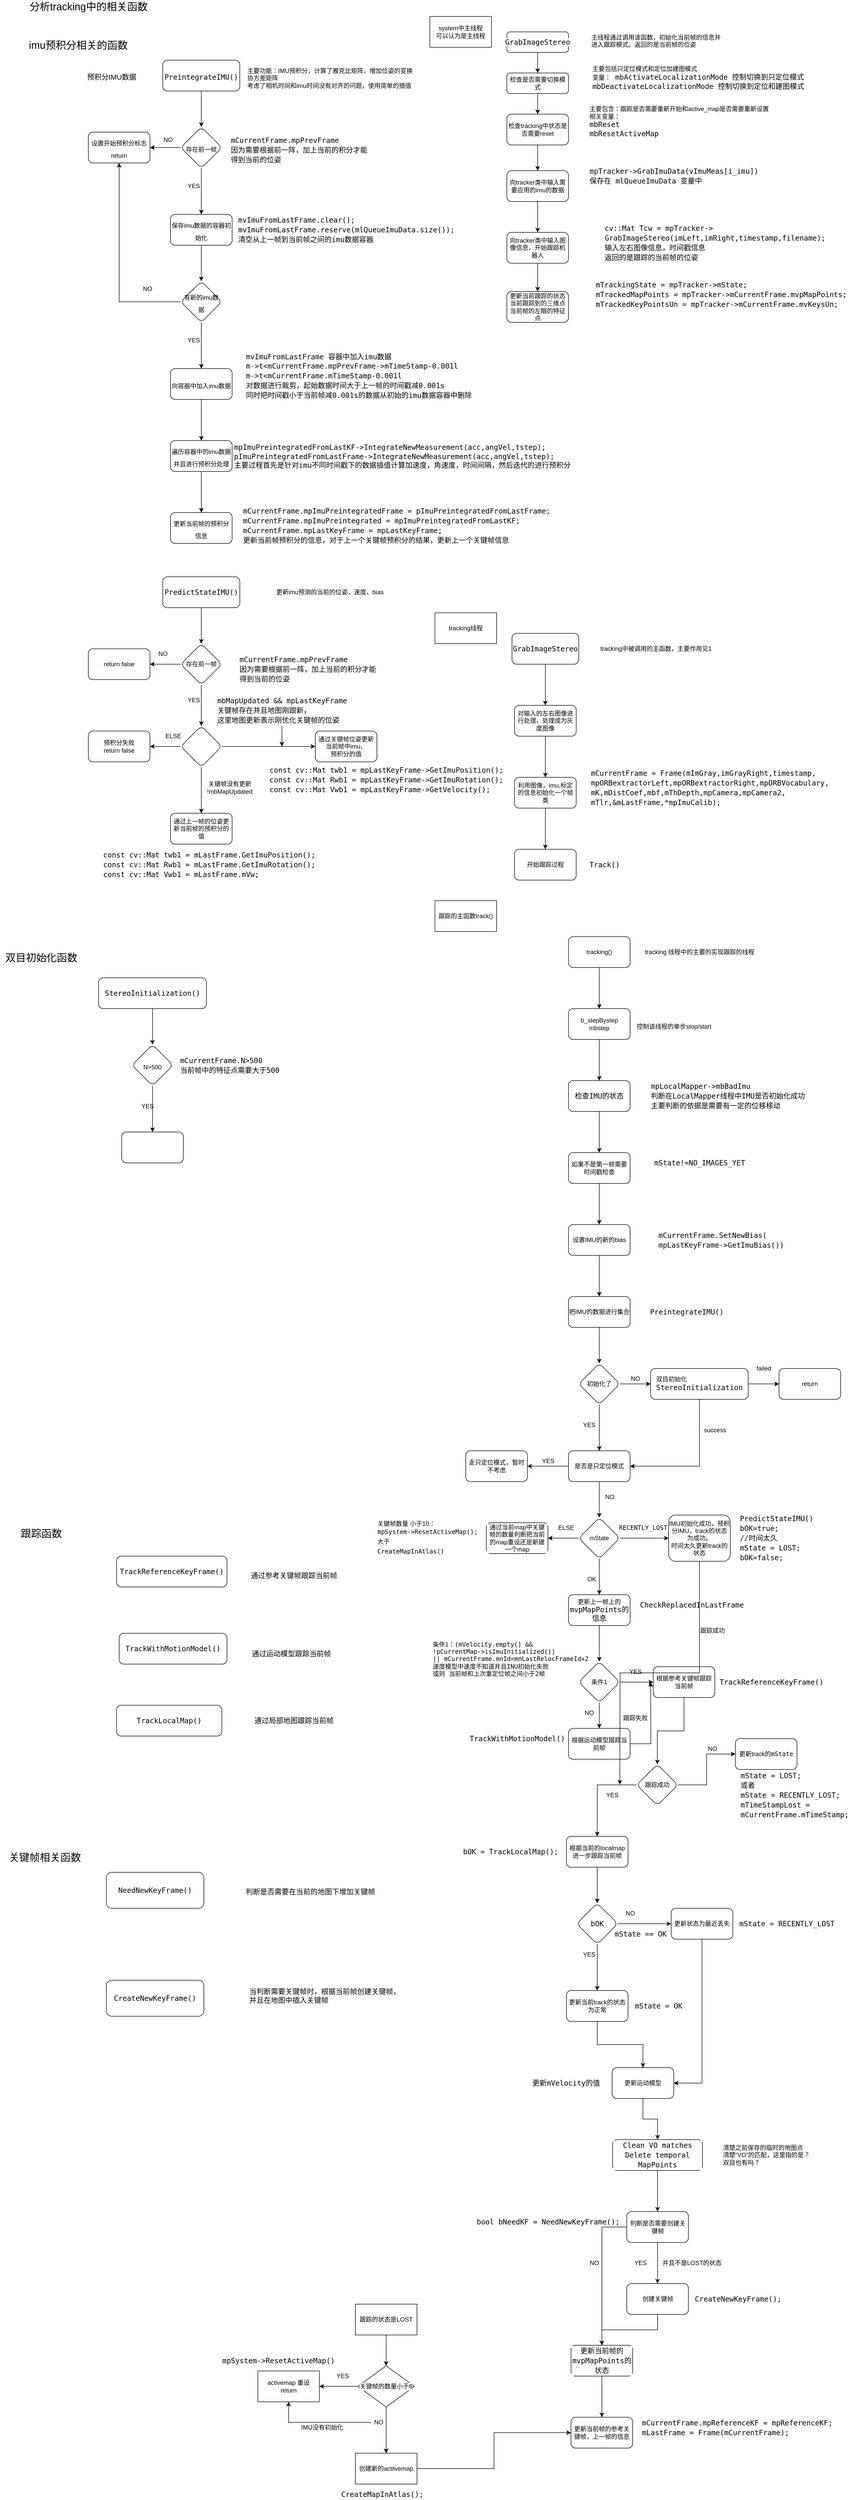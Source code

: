 <mxfile version="15.8.7" type="github">
  <diagram id="C5RBs43oDa-KdzZeNtuy" name="Page-1">
    <mxGraphModel dx="2177" dy="773" grid="1" gridSize="10" guides="1" tooltips="1" connect="1" arrows="1" fold="1" page="1" pageScale="1" pageWidth="827" pageHeight="1169" math="0" shadow="0">
      <root>
        <mxCell id="WIyWlLk6GJQsqaUBKTNV-0" />
        <mxCell id="WIyWlLk6GJQsqaUBKTNV-1" parent="WIyWlLk6GJQsqaUBKTNV-0" />
        <mxCell id="SqPZgyFbhEMVWTQlym7i-2" style="edgeStyle=orthogonalEdgeStyle;rounded=0;orthogonalLoop=1;jettySize=auto;html=1;exitX=0.5;exitY=1;exitDx=0;exitDy=0;" parent="WIyWlLk6GJQsqaUBKTNV-1" source="WIyWlLk6GJQsqaUBKTNV-3" edge="1">
          <mxGeometry relative="1" as="geometry">
            <mxPoint x="220" y="160" as="targetPoint" />
          </mxGeometry>
        </mxCell>
        <mxCell id="WIyWlLk6GJQsqaUBKTNV-3" value="&lt;div style=&quot;font-family: &amp;#34;droid sans mono&amp;#34; , &amp;#34;monospace&amp;#34; , monospace , &amp;#34;droid sans fallback&amp;#34; ; font-size: 14px ; line-height: 19px&quot;&gt;&lt;font style=&quot;vertical-align: inherit&quot;&gt;&lt;font style=&quot;vertical-align: inherit&quot;&gt;&lt;font style=&quot;vertical-align: inherit&quot;&gt;&lt;font style=&quot;vertical-align: inherit ; background-color: rgb(255 , 255 , 255)&quot;&gt;GrabImageStereo&lt;/font&gt;&lt;/font&gt;&lt;/font&gt;&lt;/font&gt;&lt;/div&gt;" style="rounded=1;whiteSpace=wrap;html=1;fontSize=12;glass=0;strokeWidth=1;shadow=0;" parent="WIyWlLk6GJQsqaUBKTNV-1" vertex="1">
          <mxGeometry x="160" y="80" width="120" height="40" as="geometry" />
        </mxCell>
        <mxCell id="SqPZgyFbhEMVWTQlym7i-6" value="" style="edgeStyle=orthogonalEdgeStyle;rounded=0;orthogonalLoop=1;jettySize=auto;html=1;fontColor=#000000;" parent="WIyWlLk6GJQsqaUBKTNV-1" source="SqPZgyFbhEMVWTQlym7i-0" target="SqPZgyFbhEMVWTQlym7i-5" edge="1">
          <mxGeometry relative="1" as="geometry" />
        </mxCell>
        <mxCell id="SqPZgyFbhEMVWTQlym7i-0" value="&lt;font style=&quot;vertical-align: inherit&quot;&gt;&lt;font style=&quot;vertical-align: inherit&quot;&gt;检查是否需要切换模式&lt;/font&gt;&lt;/font&gt;" style="rounded=1;whiteSpace=wrap;html=1;fontSize=12;glass=0;strokeWidth=1;shadow=0;" parent="WIyWlLk6GJQsqaUBKTNV-1" vertex="1">
          <mxGeometry x="160" y="160" width="120" height="40" as="geometry" />
        </mxCell>
        <mxCell id="SqPZgyFbhEMVWTQlym7i-3" value="&lt;div style=&quot;text-align: justify&quot;&gt;&lt;span&gt;&lt;font style=&quot;vertical-align: inherit&quot;&gt;&lt;font style=&quot;vertical-align: inherit&quot;&gt;&lt;font style=&quot;vertical-align: inherit&quot;&gt;&lt;font style=&quot;vertical-align: inherit&quot;&gt;主线程通过调用该函数，初始化当前帧的信息并&lt;/font&gt;&lt;/font&gt;&lt;/font&gt;&lt;/font&gt;&lt;/span&gt;&lt;/div&gt;&lt;font style=&quot;vertical-align: inherit&quot;&gt;&lt;div style=&quot;text-align: justify&quot;&gt;&lt;span&gt;&lt;font style=&quot;vertical-align: inherit&quot;&gt;&lt;font style=&quot;vertical-align: inherit&quot;&gt;&lt;font style=&quot;vertical-align: inherit&quot;&gt;&lt;font style=&quot;vertical-align: inherit&quot;&gt;进入跟踪模式。返回的是当前帧的位姿&lt;/font&gt;&lt;/font&gt;&lt;/font&gt;&lt;/font&gt;&lt;/span&gt;&lt;/div&gt;&lt;font style=&quot;vertical-align: inherit&quot;&gt;&lt;div style=&quot;text-align: justify&quot;&gt;&lt;br&gt;&lt;/div&gt;&lt;/font&gt;&lt;/font&gt;" style="text;html=1;align=center;verticalAlign=middle;resizable=0;points=[];autosize=1;strokeColor=none;fillColor=none;" parent="WIyWlLk6GJQsqaUBKTNV-1" vertex="1">
          <mxGeometry x="315" y="80" width="270" height="50" as="geometry" />
        </mxCell>
        <mxCell id="SqPZgyFbhEMVWTQlym7i-4" value="&lt;div style=&quot;text-align: justify&quot;&gt;&lt;span style=&quot;background-color: rgb(255 , 255 , 255)&quot;&gt;主要包括只定位模式和定位加建图模式&lt;/span&gt;&lt;/div&gt;&lt;div style=&quot;text-align: justify&quot;&gt;&lt;span style=&quot;background-color: rgb(255 , 255 , 255)&quot;&gt;&lt;font style=&quot;vertical-align: inherit&quot;&gt;&lt;font style=&quot;vertical-align: inherit&quot;&gt;&lt;font style=&quot;vertical-align: inherit&quot;&gt;&lt;font style=&quot;vertical-align: inherit&quot;&gt;&lt;font style=&quot;vertical-align: inherit&quot;&gt;&lt;font style=&quot;vertical-align: inherit&quot;&gt;&lt;font style=&quot;vertical-align: inherit&quot;&gt;&lt;font style=&quot;vertical-align: inherit&quot;&gt;&lt;font style=&quot;vertical-align: inherit&quot;&gt;&lt;font style=&quot;vertical-align: inherit&quot;&gt;变量：&lt;/font&gt;&lt;/font&gt;&lt;/font&gt;&lt;/font&gt;&lt;/font&gt;&lt;/font&gt;&lt;/font&gt;&lt;/font&gt;&lt;/font&gt;&lt;/font&gt;&lt;span style=&quot;font-family: &amp;#34;droid sans mono&amp;#34; , &amp;#34;monospace&amp;#34; , monospace , &amp;#34;droid sans fallback&amp;#34; ; font-size: 14px&quot;&gt;&lt;font style=&quot;vertical-align: inherit&quot;&gt;&lt;font style=&quot;vertical-align: inherit&quot;&gt;&lt;font style=&quot;vertical-align: inherit&quot;&gt;&lt;font style=&quot;vertical-align: inherit&quot;&gt; mbActivateLocalizationMode 控制切换到只定位模式&lt;/font&gt;&lt;/font&gt;&lt;/font&gt;&lt;/font&gt;&lt;/span&gt;&lt;/span&gt;&lt;/div&gt;&lt;div style=&quot;text-align: justify ; font-family: &amp;#34;droid sans mono&amp;#34; , &amp;#34;monospace&amp;#34; , monospace , &amp;#34;droid sans fallback&amp;#34; ; font-size: 14px ; line-height: 19px&quot;&gt;&lt;span style=&quot;background-color: rgb(255 , 255 , 255)&quot;&gt;mbDeactivateLocalizationMode 控制切换到定位和建图模式&lt;/span&gt;&lt;/div&gt;" style="text;html=1;align=right;verticalAlign=middle;resizable=0;points=[];autosize=1;strokeColor=none;fillColor=none;" parent="WIyWlLk6GJQsqaUBKTNV-1" vertex="1">
          <mxGeometry x="310" y="145" width="430" height="50" as="geometry" />
        </mxCell>
        <mxCell id="SqPZgyFbhEMVWTQlym7i-9" value="" style="edgeStyle=orthogonalEdgeStyle;rounded=0;orthogonalLoop=1;jettySize=auto;html=1;fontColor=#000000;" parent="WIyWlLk6GJQsqaUBKTNV-1" source="SqPZgyFbhEMVWTQlym7i-5" target="SqPZgyFbhEMVWTQlym7i-8" edge="1">
          <mxGeometry relative="1" as="geometry" />
        </mxCell>
        <mxCell id="SqPZgyFbhEMVWTQlym7i-5" value="检查tracking中状态是否需要reset" style="whiteSpace=wrap;html=1;rounded=1;shadow=0;strokeWidth=1;glass=0;" parent="WIyWlLk6GJQsqaUBKTNV-1" vertex="1">
          <mxGeometry x="160" y="240" width="120" height="60" as="geometry" />
        </mxCell>
        <mxCell id="SqPZgyFbhEMVWTQlym7i-7" value="&lt;div style=&quot;text-align: justify&quot;&gt;&lt;span style=&quot;background-color: rgb(255 , 255 , 255)&quot;&gt;主要包含：跟踪是否需要重新开始和active_map是否需要重新设置&lt;/span&gt;&lt;/div&gt;&lt;span style=&quot;background-color: rgb(255 , 255 , 255)&quot;&gt;&lt;div style=&quot;text-align: justify&quot;&gt;相关变量：&lt;/div&gt;&lt;span style=&quot;font-family: &amp;#34;droid sans mono&amp;#34; , &amp;#34;monospace&amp;#34; , monospace , &amp;#34;droid sans fallback&amp;#34; ; font-size: 14px&quot;&gt;&lt;div style=&quot;text-align: justify&quot;&gt;mbReset&lt;/div&gt;&lt;/span&gt;&lt;/span&gt;&lt;div style=&quot;text-align: justify ; font-family: &amp;#34;droid sans mono&amp;#34; , &amp;#34;monospace&amp;#34; , monospace , &amp;#34;droid sans fallback&amp;#34; ; font-size: 14px ; line-height: 19px&quot;&gt;&lt;span style=&quot;background-color: rgb(255 , 255 , 255)&quot;&gt;mbResetActiveMap&lt;/span&gt;&lt;/div&gt;" style="text;html=1;align=center;verticalAlign=middle;resizable=0;points=[];autosize=1;strokeColor=none;fillColor=none;fontColor=#000000;" parent="WIyWlLk6GJQsqaUBKTNV-1" vertex="1">
          <mxGeometry x="315" y="220" width="360" height="70" as="geometry" />
        </mxCell>
        <mxCell id="SqPZgyFbhEMVWTQlym7i-12" value="" style="edgeStyle=orthogonalEdgeStyle;rounded=0;orthogonalLoop=1;jettySize=auto;html=1;fontColor=#000000;" parent="WIyWlLk6GJQsqaUBKTNV-1" source="SqPZgyFbhEMVWTQlym7i-8" target="SqPZgyFbhEMVWTQlym7i-11" edge="1">
          <mxGeometry relative="1" as="geometry" />
        </mxCell>
        <mxCell id="SqPZgyFbhEMVWTQlym7i-8" value="向tracker类中输入需要应用的imu的数据" style="whiteSpace=wrap;html=1;rounded=1;shadow=0;strokeWidth=1;glass=0;" parent="WIyWlLk6GJQsqaUBKTNV-1" vertex="1">
          <mxGeometry x="160" y="350" width="120" height="60" as="geometry" />
        </mxCell>
        <mxCell id="SqPZgyFbhEMVWTQlym7i-10" value="&lt;div style=&quot;font-family: &amp;#34;droid sans mono&amp;#34; , &amp;#34;monospace&amp;#34; , monospace , &amp;#34;droid sans fallback&amp;#34; ; font-size: 14px ; line-height: 19px&quot;&gt;&lt;span style=&quot;background-color: rgb(255 , 255 , 255)&quot;&gt;mpTracker-&amp;gt;GrabImuData(vImuMeas[i_imu])&lt;/span&gt;&lt;/div&gt;&lt;div style=&quot;text-align: justify ; font-family: &amp;#34;droid sans mono&amp;#34; , &amp;#34;monospace&amp;#34; , monospace , &amp;#34;droid sans fallback&amp;#34; ; font-size: 14px ; line-height: 19px&quot;&gt;&lt;span style=&quot;background-color: rgb(255 , 255 , 255)&quot;&gt;保存在&amp;nbsp;&lt;/span&gt;&lt;span style=&quot;font-family: &amp;#34;droid sans mono&amp;#34; , monospace , monospace , &amp;#34;droid sans fallback&amp;#34;&quot;&gt;mlQueueImuData 变量中&lt;/span&gt;&lt;/div&gt;" style="text;html=1;align=center;verticalAlign=middle;resizable=0;points=[];autosize=1;strokeColor=none;fillColor=none;fontColor=#000000;" parent="WIyWlLk6GJQsqaUBKTNV-1" vertex="1">
          <mxGeometry x="315" y="340" width="340" height="40" as="geometry" />
        </mxCell>
        <mxCell id="SqPZgyFbhEMVWTQlym7i-15" value="" style="edgeStyle=orthogonalEdgeStyle;rounded=0;orthogonalLoop=1;jettySize=auto;html=1;fontColor=#000000;" parent="WIyWlLk6GJQsqaUBKTNV-1" source="SqPZgyFbhEMVWTQlym7i-11" target="SqPZgyFbhEMVWTQlym7i-14" edge="1">
          <mxGeometry relative="1" as="geometry" />
        </mxCell>
        <mxCell id="SqPZgyFbhEMVWTQlym7i-11" value="向tracker类中输入图像信息，开始跟踪机器人" style="whiteSpace=wrap;html=1;rounded=1;shadow=0;strokeWidth=1;glass=0;" parent="WIyWlLk6GJQsqaUBKTNV-1" vertex="1">
          <mxGeometry x="160" y="470" width="120" height="60" as="geometry" />
        </mxCell>
        <mxCell id="SqPZgyFbhEMVWTQlym7i-13" value="&lt;div style=&quot;text-align: justify ; font-family: &amp;#34;droid sans mono&amp;#34; , &amp;#34;monospace&amp;#34; , monospace , &amp;#34;droid sans fallback&amp;#34; ; font-size: 14px ; line-height: 19px&quot;&gt;&lt;span style=&quot;background-color: rgb(255 , 255 , 255)&quot;&gt;cv::Mat Tcw = mpTracker-&amp;gt;&lt;/span&gt;&lt;/div&gt;&lt;div style=&quot;text-align: justify ; font-family: &amp;#34;droid sans mono&amp;#34; , &amp;#34;monospace&amp;#34; , monospace , &amp;#34;droid sans fallback&amp;#34; ; font-size: 14px ; line-height: 19px&quot;&gt;&lt;span style=&quot;background-color: rgb(255 , 255 , 255)&quot;&gt;GrabImageStereo(imLeft,imRight,timestamp,filename);&lt;/span&gt;&lt;/div&gt;&lt;div style=&quot;text-align: justify ; font-family: &amp;#34;droid sans mono&amp;#34; , &amp;#34;monospace&amp;#34; , monospace , &amp;#34;droid sans fallback&amp;#34; ; font-size: 14px ; line-height: 19px&quot;&gt;&lt;span style=&quot;background-color: rgb(255 , 255 , 255)&quot;&gt;输入左右图像信息，时间戳信息&lt;/span&gt;&lt;/div&gt;&lt;div style=&quot;text-align: justify ; font-family: &amp;#34;droid sans mono&amp;#34; , &amp;#34;monospace&amp;#34; , monospace , &amp;#34;droid sans fallback&amp;#34; ; font-size: 14px ; line-height: 19px&quot;&gt;&lt;span style=&quot;background-color: rgb(255 , 255 , 255)&quot;&gt;返回的是跟踪的当前帧的位姿&lt;/span&gt;&lt;/div&gt;" style="text;html=1;align=center;verticalAlign=middle;resizable=0;points=[];autosize=1;strokeColor=none;fillColor=none;fontColor=#000000;" parent="WIyWlLk6GJQsqaUBKTNV-1" vertex="1">
          <mxGeometry x="340" y="450" width="450" height="80" as="geometry" />
        </mxCell>
        <mxCell id="SqPZgyFbhEMVWTQlym7i-14" value="更新当前跟踪的状态&lt;br&gt;当前跟踪到的三维点&lt;br&gt;当前帧的左眼的特征点" style="whiteSpace=wrap;html=1;rounded=1;shadow=0;strokeWidth=1;glass=0;" parent="WIyWlLk6GJQsqaUBKTNV-1" vertex="1">
          <mxGeometry x="160" y="585" width="120" height="60" as="geometry" />
        </mxCell>
        <mxCell id="SqPZgyFbhEMVWTQlym7i-16" value="&lt;div style=&quot;font-family: &amp;#34;droid sans mono&amp;#34; , &amp;#34;monospace&amp;#34; , monospace , &amp;#34;droid sans fallback&amp;#34; ; font-size: 14px ; line-height: 19px&quot;&gt;&lt;div style=&quot;text-align: justify&quot;&gt;    &lt;span style=&quot;background-color: rgb(255 , 255 , 255)&quot;&gt;mTrackingState = mpTracker-&amp;gt;mState;&lt;/span&gt;&lt;/div&gt;&lt;div style=&quot;text-align: justify&quot;&gt;    &lt;span style=&quot;background-color: rgb(255 , 255 , 255)&quot;&gt;mTrackedMapPoints = mpTracker-&amp;gt;mCurrentFrame.mvpMapPoints;&lt;/span&gt;&lt;/div&gt;&lt;div style=&quot;text-align: justify&quot;&gt;    &lt;span style=&quot;background-color: rgb(255 , 255 , 255)&quot;&gt;mTrackedKeyPointsUn = mpTracker-&amp;gt;mCurrentFrame.mvKeysUn;&lt;/span&gt;&lt;/div&gt;&lt;div style=&quot;text-align: justify&quot;&gt;&lt;span style=&quot;background-color: rgb(255 , 255 , 255)&quot;&gt;&lt;br&gt;&lt;/span&gt;&lt;/div&gt;&lt;/div&gt;" style="text;html=1;align=center;verticalAlign=middle;resizable=0;points=[];autosize=1;strokeColor=none;fillColor=none;fontColor=#000000;" parent="WIyWlLk6GJQsqaUBKTNV-1" vertex="1">
          <mxGeometry x="327" y="560" width="500" height="80" as="geometry" />
        </mxCell>
        <mxCell id="SqPZgyFbhEMVWTQlym7i-17" value="system中主线程&lt;br&gt;可以认为是主线程" style="rounded=0;whiteSpace=wrap;html=1;labelBackgroundColor=#FFFFFF;fontColor=#000000;" parent="WIyWlLk6GJQsqaUBKTNV-1" vertex="1">
          <mxGeometry x="10" y="50" width="120" height="60" as="geometry" />
        </mxCell>
        <mxCell id="SqPZgyFbhEMVWTQlym7i-18" value="tracking线程" style="rounded=0;whiteSpace=wrap;html=1;labelBackgroundColor=#FFFFFF;fontColor=#000000;" parent="WIyWlLk6GJQsqaUBKTNV-1" vertex="1">
          <mxGeometry x="20" y="1210" width="120" height="60" as="geometry" />
        </mxCell>
        <mxCell id="SqPZgyFbhEMVWTQlym7i-22" value="" style="edgeStyle=orthogonalEdgeStyle;rounded=0;orthogonalLoop=1;jettySize=auto;html=1;fontColor=#000000;" parent="WIyWlLk6GJQsqaUBKTNV-1" source="SqPZgyFbhEMVWTQlym7i-19" target="SqPZgyFbhEMVWTQlym7i-21" edge="1">
          <mxGeometry relative="1" as="geometry" />
        </mxCell>
        <mxCell id="SqPZgyFbhEMVWTQlym7i-19" value="&lt;div style=&quot;font-family: &amp;#34;droid sans mono&amp;#34; , &amp;#34;monospace&amp;#34; , monospace , &amp;#34;droid sans fallback&amp;#34; ; font-size: 14px ; line-height: 19px&quot;&gt;&lt;span style=&quot;background-color: rgb(255 , 255 , 255)&quot;&gt;GrabImageStereo&lt;/span&gt;&lt;/div&gt;" style="rounded=1;whiteSpace=wrap;html=1;labelBackgroundColor=#FFFFFF;fontColor=#000000;" parent="WIyWlLk6GJQsqaUBKTNV-1" vertex="1">
          <mxGeometry x="170" y="1250" width="130" height="60" as="geometry" />
        </mxCell>
        <mxCell id="SqPZgyFbhEMVWTQlym7i-20" value="tracking中被调用的主函数，主要作用见1" style="text;html=1;align=center;verticalAlign=middle;resizable=0;points=[];autosize=1;strokeColor=none;fillColor=none;fontColor=#000000;" parent="WIyWlLk6GJQsqaUBKTNV-1" vertex="1">
          <mxGeometry x="335" y="1270" width="230" height="20" as="geometry" />
        </mxCell>
        <mxCell id="SqPZgyFbhEMVWTQlym7i-24" value="" style="edgeStyle=orthogonalEdgeStyle;rounded=0;orthogonalLoop=1;jettySize=auto;html=1;fontColor=#000000;" parent="WIyWlLk6GJQsqaUBKTNV-1" source="SqPZgyFbhEMVWTQlym7i-21" target="SqPZgyFbhEMVWTQlym7i-23" edge="1">
          <mxGeometry relative="1" as="geometry" />
        </mxCell>
        <mxCell id="SqPZgyFbhEMVWTQlym7i-21" value="对输入的左右图像进行处理，处理成为灰度图像" style="whiteSpace=wrap;html=1;rounded=1;fontColor=#000000;labelBackgroundColor=#FFFFFF;" parent="WIyWlLk6GJQsqaUBKTNV-1" vertex="1">
          <mxGeometry x="175" y="1390" width="120" height="60" as="geometry" />
        </mxCell>
        <mxCell id="SqPZgyFbhEMVWTQlym7i-27" value="" style="edgeStyle=orthogonalEdgeStyle;rounded=0;orthogonalLoop=1;jettySize=auto;html=1;fontColor=#000000;" parent="WIyWlLk6GJQsqaUBKTNV-1" source="SqPZgyFbhEMVWTQlym7i-23" target="SqPZgyFbhEMVWTQlym7i-26" edge="1">
          <mxGeometry relative="1" as="geometry" />
        </mxCell>
        <mxCell id="SqPZgyFbhEMVWTQlym7i-23" value="利用图像，imu,标定的信息初始化一个帧类" style="whiteSpace=wrap;html=1;rounded=1;fontColor=#000000;labelBackgroundColor=#FFFFFF;" parent="WIyWlLk6GJQsqaUBKTNV-1" vertex="1">
          <mxGeometry x="175" y="1530" width="120" height="60" as="geometry" />
        </mxCell>
        <mxCell id="SqPZgyFbhEMVWTQlym7i-25" value="&lt;div style=&quot;text-align: justify ; font-family: &amp;#34;droid sans mono&amp;#34; , &amp;#34;monospace&amp;#34; , monospace , &amp;#34;droid sans fallback&amp;#34; ; font-size: 14px ; line-height: 19px&quot;&gt;&lt;span style=&quot;background-color: rgb(255 , 255 , 255)&quot;&gt;mCurrentFrame = Frame(mImGray,imGrayRight,timestamp,&lt;/span&gt;&lt;/div&gt;&lt;div style=&quot;text-align: justify ; font-family: &amp;#34;droid sans mono&amp;#34; , &amp;#34;monospace&amp;#34; , monospace , &amp;#34;droid sans fallback&amp;#34; ; font-size: 14px ; line-height: 19px&quot;&gt;&lt;span style=&quot;background-color: rgb(255 , 255 , 255)&quot;&gt;mpORBextractorLeft,mpORBextractorRight,mpORBVocabulary,&lt;/span&gt;&lt;/div&gt;&lt;div style=&quot;text-align: justify ; font-family: &amp;#34;droid sans mono&amp;#34; , &amp;#34;monospace&amp;#34; , monospace , &amp;#34;droid sans fallback&amp;#34; ; font-size: 14px ; line-height: 19px&quot;&gt;&lt;span style=&quot;background-color: rgb(255 , 255 , 255)&quot;&gt;mK,mDistCoef,mbf,mThDepth,mpCamera,mpCamera2,&lt;/span&gt;&lt;/div&gt;&lt;div style=&quot;text-align: justify ; font-family: &amp;#34;droid sans mono&amp;#34; , &amp;#34;monospace&amp;#34; , monospace , &amp;#34;droid sans fallback&amp;#34; ; font-size: 14px ; line-height: 19px&quot;&gt;&lt;span style=&quot;background-color: rgb(255 , 255 , 255)&quot;&gt;mTlr,&amp;amp;mLastFrame,*mpImuCalib);&lt;/span&gt;&lt;/div&gt;" style="text;html=1;align=center;verticalAlign=middle;resizable=0;points=[];autosize=1;strokeColor=none;fillColor=none;fontColor=#000000;" parent="WIyWlLk6GJQsqaUBKTNV-1" vertex="1">
          <mxGeometry x="315" y="1510" width="480" height="80" as="geometry" />
        </mxCell>
        <mxCell id="SqPZgyFbhEMVWTQlym7i-26" value="开始跟踪过程" style="whiteSpace=wrap;html=1;rounded=1;fontColor=#000000;labelBackgroundColor=#FFFFFF;" parent="WIyWlLk6GJQsqaUBKTNV-1" vertex="1">
          <mxGeometry x="175" y="1670" width="120" height="60" as="geometry" />
        </mxCell>
        <mxCell id="SqPZgyFbhEMVWTQlym7i-28" value="&lt;div style=&quot;font-family: &amp;#34;droid sans mono&amp;#34; , &amp;#34;monospace&amp;#34; , monospace , &amp;#34;droid sans fallback&amp;#34; ; font-size: 14px ; line-height: 19px&quot;&gt;&lt;span style=&quot;background-color: rgb(255 , 255 , 255)&quot;&gt;Track()&lt;/span&gt;&lt;/div&gt;" style="text;html=1;align=center;verticalAlign=middle;resizable=0;points=[];autosize=1;strokeColor=none;fillColor=none;fontColor=#000000;" parent="WIyWlLk6GJQsqaUBKTNV-1" vertex="1">
          <mxGeometry x="315" y="1690" width="70" height="20" as="geometry" />
        </mxCell>
        <mxCell id="SqPZgyFbhEMVWTQlym7i-29" value="跟踪的主函数track()" style="whiteSpace=wrap;html=1;labelBackgroundColor=#FFFFFF;fontColor=#000000;" parent="WIyWlLk6GJQsqaUBKTNV-1" vertex="1">
          <mxGeometry x="20" y="1770" width="120" height="60" as="geometry" />
        </mxCell>
        <mxCell id="SqPZgyFbhEMVWTQlym7i-36" value="" style="edgeStyle=orthogonalEdgeStyle;rounded=0;orthogonalLoop=1;jettySize=auto;html=1;fontColor=#000000;" parent="WIyWlLk6GJQsqaUBKTNV-1" source="SqPZgyFbhEMVWTQlym7i-30" target="SqPZgyFbhEMVWTQlym7i-35" edge="1">
          <mxGeometry relative="1" as="geometry" />
        </mxCell>
        <mxCell id="SqPZgyFbhEMVWTQlym7i-30" value="tracking()" style="rounded=1;whiteSpace=wrap;html=1;labelBackgroundColor=#FFFFFF;fontColor=#000000;" parent="WIyWlLk6GJQsqaUBKTNV-1" vertex="1">
          <mxGeometry x="280" y="1840" width="120" height="60" as="geometry" />
        </mxCell>
        <mxCell id="SqPZgyFbhEMVWTQlym7i-33" value="&lt;span style=&quot;background-color: rgb(255 , 255 , 255)&quot;&gt;tracking 线程中的主要的实现跟踪的线程&lt;/span&gt;" style="text;html=1;align=center;verticalAlign=middle;resizable=0;points=[];autosize=1;strokeColor=none;fillColor=none;fontColor=#000000;" parent="WIyWlLk6GJQsqaUBKTNV-1" vertex="1">
          <mxGeometry x="420" y="1860" width="230" height="20" as="geometry" />
        </mxCell>
        <mxCell id="SqPZgyFbhEMVWTQlym7i-34" value="&lt;span style=&quot;background-color: rgb(255 , 255 , 255)&quot;&gt;控制该线程的单步stop/start&lt;/span&gt;" style="text;html=1;align=center;verticalAlign=middle;resizable=0;points=[];autosize=1;strokeColor=none;fillColor=none;fontColor=#000000;" parent="WIyWlLk6GJQsqaUBKTNV-1" vertex="1">
          <mxGeometry x="405" y="2005" width="160" height="20" as="geometry" />
        </mxCell>
        <mxCell id="SqPZgyFbhEMVWTQlym7i-43" value="" style="edgeStyle=orthogonalEdgeStyle;rounded=0;orthogonalLoop=1;jettySize=auto;html=1;fontColor=#000000;" parent="WIyWlLk6GJQsqaUBKTNV-1" source="SqPZgyFbhEMVWTQlym7i-35" target="SqPZgyFbhEMVWTQlym7i-42" edge="1">
          <mxGeometry relative="1" as="geometry" />
        </mxCell>
        <mxCell id="SqPZgyFbhEMVWTQlym7i-35" value="&lt;span&gt;b_stepBystep&lt;/span&gt;&lt;br&gt;&lt;span&gt;mbstep&lt;/span&gt;" style="whiteSpace=wrap;html=1;rounded=1;fontColor=#000000;labelBackgroundColor=#FFFFFF;" parent="WIyWlLk6GJQsqaUBKTNV-1" vertex="1">
          <mxGeometry x="280" y="1980" width="120" height="60" as="geometry" />
        </mxCell>
        <mxCell id="SqPZgyFbhEMVWTQlym7i-41" value="&lt;div style=&quot;text-align: justify ; font-family: &amp;#34;droid sans mono&amp;#34; , &amp;#34;monospace&amp;#34; , monospace , &amp;#34;droid sans fallback&amp;#34; ; font-size: 14px ; line-height: 19px&quot;&gt;&lt;span style=&quot;background-color: rgb(255 , 255 , 255)&quot;&gt;mpLocalMapper-&amp;gt;mbBadImu&lt;/span&gt;&lt;/div&gt;&lt;div style=&quot;text-align: justify ; font-family: &amp;#34;droid sans mono&amp;#34; , &amp;#34;monospace&amp;#34; , monospace , &amp;#34;droid sans fallback&amp;#34; ; font-size: 14px ; line-height: 19px&quot;&gt;&lt;span style=&quot;background-color: rgb(255 , 255 , 255)&quot;&gt;判断在LocalMapper线程中IMU是否初始化成功&lt;/span&gt;&lt;/div&gt;&lt;div style=&quot;text-align: justify ; font-family: &amp;#34;droid sans mono&amp;#34; , &amp;#34;monospace&amp;#34; , monospace , &amp;#34;droid sans fallback&amp;#34; ; font-size: 14px ; line-height: 19px&quot;&gt;&lt;span style=&quot;background-color: rgb(255 , 255 , 255)&quot;&gt;主要判断的依据是需要有一定的位移移动&lt;/span&gt;&lt;/div&gt;" style="text;html=1;align=center;verticalAlign=middle;resizable=0;points=[];autosize=1;strokeColor=none;fillColor=none;fontColor=#000000;" parent="WIyWlLk6GJQsqaUBKTNV-1" vertex="1">
          <mxGeometry x="430" y="2120" width="320" height="60" as="geometry" />
        </mxCell>
        <mxCell id="SqPZgyFbhEMVWTQlym7i-45" value="" style="edgeStyle=orthogonalEdgeStyle;rounded=0;orthogonalLoop=1;jettySize=auto;html=1;fontColor=#000000;" parent="WIyWlLk6GJQsqaUBKTNV-1" source="SqPZgyFbhEMVWTQlym7i-42" target="SqPZgyFbhEMVWTQlym7i-44" edge="1">
          <mxGeometry relative="1" as="geometry" />
        </mxCell>
        <mxCell id="SqPZgyFbhEMVWTQlym7i-42" value="&lt;span style=&quot;font-family: &amp;#34;droid sans mono&amp;#34; , &amp;#34;monospace&amp;#34; , monospace , &amp;#34;droid sans fallback&amp;#34; ; font-size: 14px&quot;&gt;检查IMU的状态&lt;/span&gt;" style="whiteSpace=wrap;html=1;rounded=1;fontColor=#000000;labelBackgroundColor=#FFFFFF;" parent="WIyWlLk6GJQsqaUBKTNV-1" vertex="1">
          <mxGeometry x="280" y="2120" width="120" height="60" as="geometry" />
        </mxCell>
        <mxCell id="SqPZgyFbhEMVWTQlym7i-48" value="" style="edgeStyle=orthogonalEdgeStyle;rounded=0;orthogonalLoop=1;jettySize=auto;html=1;fontColor=#000000;" parent="WIyWlLk6GJQsqaUBKTNV-1" source="SqPZgyFbhEMVWTQlym7i-44" target="SqPZgyFbhEMVWTQlym7i-47" edge="1">
          <mxGeometry relative="1" as="geometry" />
        </mxCell>
        <mxCell id="SqPZgyFbhEMVWTQlym7i-44" value="如果不是第一帧需要时间戳检查" style="whiteSpace=wrap;html=1;rounded=1;fontColor=#000000;labelBackgroundColor=#FFFFFF;" parent="WIyWlLk6GJQsqaUBKTNV-1" vertex="1">
          <mxGeometry x="280" y="2260" width="120" height="60" as="geometry" />
        </mxCell>
        <mxCell id="SqPZgyFbhEMVWTQlym7i-46" value="&lt;div style=&quot;font-family: &amp;#34;droid sans mono&amp;#34; , &amp;#34;monospace&amp;#34; , monospace , &amp;#34;droid sans fallback&amp;#34; ; font-size: 14px ; line-height: 19px&quot;&gt;&lt;span style=&quot;background-color: rgb(255 , 255 , 255)&quot;&gt;mState!=NO_IMAGES_YET&lt;/span&gt;&lt;/div&gt;" style="text;html=1;align=center;verticalAlign=middle;resizable=0;points=[];autosize=1;strokeColor=none;fillColor=none;fontColor=#000000;" parent="WIyWlLk6GJQsqaUBKTNV-1" vertex="1">
          <mxGeometry x="440" y="2270" width="190" height="20" as="geometry" />
        </mxCell>
        <mxCell id="SqPZgyFbhEMVWTQlym7i-51" value="" style="edgeStyle=orthogonalEdgeStyle;rounded=0;orthogonalLoop=1;jettySize=auto;html=1;fontColor=#000000;" parent="WIyWlLk6GJQsqaUBKTNV-1" source="SqPZgyFbhEMVWTQlym7i-47" target="SqPZgyFbhEMVWTQlym7i-50" edge="1">
          <mxGeometry relative="1" as="geometry" />
        </mxCell>
        <mxCell id="SqPZgyFbhEMVWTQlym7i-47" value="设置IMU的新的bias" style="whiteSpace=wrap;html=1;rounded=1;fontColor=#000000;labelBackgroundColor=#FFFFFF;" parent="WIyWlLk6GJQsqaUBKTNV-1" vertex="1">
          <mxGeometry x="280" y="2400" width="120" height="60" as="geometry" />
        </mxCell>
        <mxCell id="SqPZgyFbhEMVWTQlym7i-49" value="&lt;div style=&quot;text-align: justify ; font-family: &amp;#34;droid sans mono&amp;#34; , &amp;#34;monospace&amp;#34; , monospace , &amp;#34;droid sans fallback&amp;#34; ; font-size: 14px ; line-height: 19px&quot;&gt;&lt;span style=&quot;background-color: rgb(255 , 255 , 255)&quot;&gt;mCurrentFrame.SetNewBias(&lt;/span&gt;&lt;/div&gt;&lt;div style=&quot;text-align: justify ; font-family: &amp;#34;droid sans mono&amp;#34; , &amp;#34;monospace&amp;#34; , monospace , &amp;#34;droid sans fallback&amp;#34; ; font-size: 14px ; line-height: 19px&quot;&gt;&lt;span style=&quot;background-color: rgb(255 , 255 , 255)&quot;&gt;mpLastKeyFrame-&amp;gt;GetImuBias())&lt;/span&gt;&lt;/div&gt;" style="text;html=1;align=center;verticalAlign=middle;resizable=0;points=[];autosize=1;strokeColor=none;fillColor=none;fontColor=#000000;" parent="WIyWlLk6GJQsqaUBKTNV-1" vertex="1">
          <mxGeometry x="447" y="2410" width="260" height="40" as="geometry" />
        </mxCell>
        <mxCell id="SqPZgyFbhEMVWTQlym7i-56" value="" style="edgeStyle=orthogonalEdgeStyle;rounded=0;orthogonalLoop=1;jettySize=auto;html=1;fontColor=#000000;" parent="WIyWlLk6GJQsqaUBKTNV-1" source="SqPZgyFbhEMVWTQlym7i-50" target="SqPZgyFbhEMVWTQlym7i-55" edge="1">
          <mxGeometry relative="1" as="geometry" />
        </mxCell>
        <mxCell id="SqPZgyFbhEMVWTQlym7i-50" value="把IMU的数据进行集合" style="whiteSpace=wrap;html=1;rounded=1;fontColor=#000000;labelBackgroundColor=#FFFFFF;" parent="WIyWlLk6GJQsqaUBKTNV-1" vertex="1">
          <mxGeometry x="280" y="2540" width="120" height="60" as="geometry" />
        </mxCell>
        <mxCell id="SqPZgyFbhEMVWTQlym7i-52" value="&lt;div style=&quot;font-family: &amp;#34;droid sans mono&amp;#34; , &amp;#34;monospace&amp;#34; , monospace , &amp;#34;droid sans fallback&amp;#34; ; font-size: 14px ; line-height: 19px&quot;&gt;&lt;span style=&quot;background-color: rgb(255 , 255 , 255)&quot;&gt;PreintegrateIMU()&lt;/span&gt;&lt;/div&gt;" style="text;html=1;align=center;verticalAlign=middle;resizable=0;points=[];autosize=1;strokeColor=none;fillColor=none;fontColor=#000000;" parent="WIyWlLk6GJQsqaUBKTNV-1" vertex="1">
          <mxGeometry x="430" y="2560" width="160" height="20" as="geometry" />
        </mxCell>
        <mxCell id="SqPZgyFbhEMVWTQlym7i-58" value="" style="edgeStyle=orthogonalEdgeStyle;rounded=0;orthogonalLoop=1;jettySize=auto;html=1;fontColor=#000000;" parent="WIyWlLk6GJQsqaUBKTNV-1" source="SqPZgyFbhEMVWTQlym7i-55" target="SqPZgyFbhEMVWTQlym7i-57" edge="1">
          <mxGeometry relative="1" as="geometry" />
        </mxCell>
        <mxCell id="SqPZgyFbhEMVWTQlym7i-61" value="" style="edgeStyle=orthogonalEdgeStyle;rounded=0;orthogonalLoop=1;jettySize=auto;html=1;fontColor=#000000;" parent="WIyWlLk6GJQsqaUBKTNV-1" source="SqPZgyFbhEMVWTQlym7i-55" target="SqPZgyFbhEMVWTQlym7i-60" edge="1">
          <mxGeometry relative="1" as="geometry" />
        </mxCell>
        <mxCell id="SqPZgyFbhEMVWTQlym7i-55" value="初始化了" style="rhombus;whiteSpace=wrap;html=1;rounded=1;fontColor=#000000;labelBackgroundColor=#FFFFFF;" parent="WIyWlLk6GJQsqaUBKTNV-1" vertex="1">
          <mxGeometry x="300" y="2670" width="80" height="80" as="geometry" />
        </mxCell>
        <mxCell id="SqPZgyFbhEMVWTQlym7i-63" style="edgeStyle=orthogonalEdgeStyle;rounded=0;orthogonalLoop=1;jettySize=auto;html=1;exitX=0.5;exitY=1;exitDx=0;exitDy=0;entryX=1;entryY=0.5;entryDx=0;entryDy=0;fontColor=#000000;" parent="WIyWlLk6GJQsqaUBKTNV-1" source="SqPZgyFbhEMVWTQlym7i-57" target="SqPZgyFbhEMVWTQlym7i-60" edge="1">
          <mxGeometry relative="1" as="geometry" />
        </mxCell>
        <mxCell id="SqPZgyFbhEMVWTQlym7i-66" value="" style="edgeStyle=orthogonalEdgeStyle;rounded=0;orthogonalLoop=1;jettySize=auto;html=1;fontColor=#000000;" parent="WIyWlLk6GJQsqaUBKTNV-1" source="SqPZgyFbhEMVWTQlym7i-57" target="SqPZgyFbhEMVWTQlym7i-65" edge="1">
          <mxGeometry relative="1" as="geometry" />
        </mxCell>
        <mxCell id="SqPZgyFbhEMVWTQlym7i-57" value="&lt;div style=&quot;text-align: justify&quot;&gt;双目初始化&lt;/div&gt;&lt;div style=&quot;text-align: justify ; font-family: &amp;#34;droid sans mono&amp;#34; , &amp;#34;monospace&amp;#34; , monospace , &amp;#34;droid sans fallback&amp;#34; ; font-size: 14px ; line-height: 19px&quot;&gt;&lt;span style=&quot;background-color: rgb(255 , 255 , 255)&quot;&gt;StereoInitialization&lt;/span&gt;&lt;/div&gt;" style="whiteSpace=wrap;html=1;rounded=1;fontColor=#000000;labelBackgroundColor=#FFFFFF;" parent="WIyWlLk6GJQsqaUBKTNV-1" vertex="1">
          <mxGeometry x="440" y="2680" width="190" height="60" as="geometry" />
        </mxCell>
        <mxCell id="SqPZgyFbhEMVWTQlym7i-59" value="NO" style="text;html=1;align=center;verticalAlign=middle;resizable=0;points=[];autosize=1;strokeColor=none;fillColor=none;fontColor=#000000;" parent="WIyWlLk6GJQsqaUBKTNV-1" vertex="1">
          <mxGeometry x="395" y="2690" width="30" height="20" as="geometry" />
        </mxCell>
        <mxCell id="SqPZgyFbhEMVWTQlym7i-69" value="" style="edgeStyle=orthogonalEdgeStyle;rounded=0;orthogonalLoop=1;jettySize=auto;html=1;fontColor=#000000;" parent="WIyWlLk6GJQsqaUBKTNV-1" source="SqPZgyFbhEMVWTQlym7i-60" target="SqPZgyFbhEMVWTQlym7i-68" edge="1">
          <mxGeometry relative="1" as="geometry" />
        </mxCell>
        <mxCell id="SqPZgyFbhEMVWTQlym7i-75" value="" style="edgeStyle=orthogonalEdgeStyle;rounded=0;orthogonalLoop=1;jettySize=auto;html=1;fontColor=#000000;" parent="WIyWlLk6GJQsqaUBKTNV-1" source="SqPZgyFbhEMVWTQlym7i-60" target="SqPZgyFbhEMVWTQlym7i-74" edge="1">
          <mxGeometry relative="1" as="geometry" />
        </mxCell>
        <mxCell id="SqPZgyFbhEMVWTQlym7i-60" value="是否是只定位模式" style="whiteSpace=wrap;html=1;rounded=1;fontColor=#000000;labelBackgroundColor=#FFFFFF;" parent="WIyWlLk6GJQsqaUBKTNV-1" vertex="1">
          <mxGeometry x="280" y="2840" width="120" height="60" as="geometry" />
        </mxCell>
        <mxCell id="SqPZgyFbhEMVWTQlym7i-62" value="YES" style="text;html=1;align=center;verticalAlign=middle;resizable=0;points=[];autosize=1;strokeColor=none;fillColor=none;fontColor=#000000;" parent="WIyWlLk6GJQsqaUBKTNV-1" vertex="1">
          <mxGeometry x="300" y="2780" width="40" height="20" as="geometry" />
        </mxCell>
        <mxCell id="SqPZgyFbhEMVWTQlym7i-64" value="success" style="text;html=1;align=center;verticalAlign=middle;resizable=0;points=[];autosize=1;strokeColor=none;fillColor=none;fontColor=#000000;" parent="WIyWlLk6GJQsqaUBKTNV-1" vertex="1">
          <mxGeometry x="535" y="2790" width="60" height="20" as="geometry" />
        </mxCell>
        <mxCell id="SqPZgyFbhEMVWTQlym7i-65" value="return" style="whiteSpace=wrap;html=1;rounded=1;fontColor=#000000;labelBackgroundColor=#FFFFFF;" parent="WIyWlLk6GJQsqaUBKTNV-1" vertex="1">
          <mxGeometry x="690" y="2680" width="120" height="60" as="geometry" />
        </mxCell>
        <mxCell id="SqPZgyFbhEMVWTQlym7i-67" value="failed" style="text;html=1;align=center;verticalAlign=middle;resizable=0;points=[];autosize=1;strokeColor=none;fillColor=none;fontColor=#000000;" parent="WIyWlLk6GJQsqaUBKTNV-1" vertex="1">
          <mxGeometry x="640" y="2670" width="40" height="20" as="geometry" />
        </mxCell>
        <mxCell id="SqPZgyFbhEMVWTQlym7i-68" value="走只定位模式，暂时不考虑" style="whiteSpace=wrap;html=1;rounded=1;fontColor=#000000;labelBackgroundColor=#FFFFFF;" parent="WIyWlLk6GJQsqaUBKTNV-1" vertex="1">
          <mxGeometry x="80" y="2840" width="120" height="60" as="geometry" />
        </mxCell>
        <mxCell id="SqPZgyFbhEMVWTQlym7i-70" value="YES" style="text;html=1;align=center;verticalAlign=middle;resizable=0;points=[];autosize=1;strokeColor=none;fillColor=none;fontColor=#000000;" parent="WIyWlLk6GJQsqaUBKTNV-1" vertex="1">
          <mxGeometry x="220" y="2850" width="40" height="20" as="geometry" />
        </mxCell>
        <mxCell id="SqPZgyFbhEMVWTQlym7i-73" value="NO" style="text;html=1;align=center;verticalAlign=middle;resizable=0;points=[];autosize=1;strokeColor=none;fillColor=none;fontColor=#000000;" parent="WIyWlLk6GJQsqaUBKTNV-1" vertex="1">
          <mxGeometry x="345" y="2920" width="30" height="20" as="geometry" />
        </mxCell>
        <mxCell id="SqPZgyFbhEMVWTQlym7i-80" value="" style="edgeStyle=orthogonalEdgeStyle;rounded=0;orthogonalLoop=1;jettySize=auto;html=1;fontColor=#000000;" parent="WIyWlLk6GJQsqaUBKTNV-1" source="SqPZgyFbhEMVWTQlym7i-74" target="SqPZgyFbhEMVWTQlym7i-79" edge="1">
          <mxGeometry relative="1" as="geometry" />
        </mxCell>
        <mxCell id="SqPZgyFbhEMVWTQlym7i-113" value="" style="edgeStyle=orthogonalEdgeStyle;rounded=0;orthogonalLoop=1;jettySize=auto;html=1;fontSize=12;fontColor=#000000;" parent="WIyWlLk6GJQsqaUBKTNV-1" source="SqPZgyFbhEMVWTQlym7i-74" target="SqPZgyFbhEMVWTQlym7i-112" edge="1">
          <mxGeometry relative="1" as="geometry" />
        </mxCell>
        <mxCell id="SqPZgyFbhEMVWTQlym7i-116" value="" style="edgeStyle=orthogonalEdgeStyle;rounded=0;orthogonalLoop=1;jettySize=auto;html=1;fontSize=12;fontColor=#000000;" parent="WIyWlLk6GJQsqaUBKTNV-1" source="SqPZgyFbhEMVWTQlym7i-74" target="SqPZgyFbhEMVWTQlym7i-115" edge="1">
          <mxGeometry relative="1" as="geometry" />
        </mxCell>
        <mxCell id="SqPZgyFbhEMVWTQlym7i-74" value="mState" style="rhombus;whiteSpace=wrap;html=1;rounded=1;fontColor=#000000;labelBackgroundColor=#FFFFFF;" parent="WIyWlLk6GJQsqaUBKTNV-1" vertex="1">
          <mxGeometry x="300" y="2970" width="80" height="80" as="geometry" />
        </mxCell>
        <mxCell id="SqPZgyFbhEMVWTQlym7i-78" value="&lt;div style=&quot;font-family: &amp;#34;droid sans mono&amp;#34; , &amp;#34;monospace&amp;#34; , monospace , &amp;#34;droid sans fallback&amp;#34; ; line-height: 19px&quot;&gt;&lt;span style=&quot;background-color: rgb(255 , 255 , 255)&quot;&gt;&lt;font style=&quot;font-size: 12px&quot;&gt;RECENTLY_LOST&lt;/font&gt;&lt;/span&gt;&lt;/div&gt;" style="text;html=1;align=center;verticalAlign=middle;resizable=0;points=[];autosize=1;strokeColor=none;fillColor=none;fontColor=#000000;" parent="WIyWlLk6GJQsqaUBKTNV-1" vertex="1">
          <mxGeometry x="370" y="2980" width="110" height="20" as="geometry" />
        </mxCell>
        <mxCell id="SqPZgyFbhEMVWTQlym7i-85" value="" style="edgeStyle=orthogonalEdgeStyle;rounded=0;orthogonalLoop=1;jettySize=auto;html=1;fontColor=#000000;" parent="WIyWlLk6GJQsqaUBKTNV-1" source="SqPZgyFbhEMVWTQlym7i-79" target="SqPZgyFbhEMVWTQlym7i-84" edge="1">
          <mxGeometry relative="1" as="geometry" />
        </mxCell>
        <mxCell id="SqPZgyFbhEMVWTQlym7i-79" value="&lt;span style=&quot;background-color: rgb(255 , 255 , 255)&quot;&gt;更新上一帧上的&lt;span style=&quot;font-family: &amp;#34;droid sans mono&amp;#34; , &amp;#34;monospace&amp;#34; , monospace , &amp;#34;droid sans fallback&amp;#34; ; font-size: 14px&quot;&gt;mvpMapPoints的信息&lt;/span&gt;&lt;/span&gt;" style="whiteSpace=wrap;html=1;rounded=1;fontColor=#000000;labelBackgroundColor=#FFFFFF;" parent="WIyWlLk6GJQsqaUBKTNV-1" vertex="1">
          <mxGeometry x="280" y="3120" width="120" height="60" as="geometry" />
        </mxCell>
        <mxCell id="SqPZgyFbhEMVWTQlym7i-81" value="OK" style="text;html=1;align=center;verticalAlign=middle;resizable=0;points=[];autosize=1;strokeColor=none;fillColor=none;fontColor=#000000;" parent="WIyWlLk6GJQsqaUBKTNV-1" vertex="1">
          <mxGeometry x="310" y="3080" width="30" height="20" as="geometry" />
        </mxCell>
        <mxCell id="SqPZgyFbhEMVWTQlym7i-83" value="&lt;div style=&quot;font-family: &amp;#34;droid sans mono&amp;#34; , &amp;#34;monospace&amp;#34; , monospace , &amp;#34;droid sans fallback&amp;#34; ; font-size: 14px ; line-height: 19px&quot;&gt;&lt;span style=&quot;background-color: rgb(255 , 255 , 255)&quot;&gt;CheckReplacedInLastFrame&lt;/span&gt;&lt;/div&gt;" style="text;html=1;align=center;verticalAlign=middle;resizable=0;points=[];autosize=1;strokeColor=none;fillColor=none;fontColor=#000000;" parent="WIyWlLk6GJQsqaUBKTNV-1" vertex="1">
          <mxGeometry x="410" y="3130" width="220" height="20" as="geometry" />
        </mxCell>
        <mxCell id="SqPZgyFbhEMVWTQlym7i-88" value="" style="edgeStyle=orthogonalEdgeStyle;rounded=0;orthogonalLoop=1;jettySize=auto;html=1;fontSize=12;fontColor=#000000;" parent="WIyWlLk6GJQsqaUBKTNV-1" source="SqPZgyFbhEMVWTQlym7i-84" target="SqPZgyFbhEMVWTQlym7i-87" edge="1">
          <mxGeometry relative="1" as="geometry" />
        </mxCell>
        <mxCell id="SqPZgyFbhEMVWTQlym7i-91" value="" style="edgeStyle=orthogonalEdgeStyle;rounded=0;orthogonalLoop=1;jettySize=auto;html=1;fontSize=12;fontColor=#000000;" parent="WIyWlLk6GJQsqaUBKTNV-1" source="SqPZgyFbhEMVWTQlym7i-84" target="SqPZgyFbhEMVWTQlym7i-90" edge="1">
          <mxGeometry relative="1" as="geometry" />
        </mxCell>
        <mxCell id="SqPZgyFbhEMVWTQlym7i-84" value="条件1" style="rhombus;whiteSpace=wrap;html=1;rounded=1;fontColor=#000000;labelBackgroundColor=#FFFFFF;" parent="WIyWlLk6GJQsqaUBKTNV-1" vertex="1">
          <mxGeometry x="300" y="3250" width="80" height="80" as="geometry" />
        </mxCell>
        <mxCell id="SqPZgyFbhEMVWTQlym7i-86" value="&lt;div style=&quot;text-align: justify&quot;&gt;&lt;font style=&quot;font-size: 12px&quot;&gt;&lt;span style=&quot;background-color: rgb(255 , 255 , 255)&quot;&gt;条件1：&lt;/span&gt;&lt;span style=&quot;font-family: &amp;#34;droid sans mono&amp;#34; , &amp;#34;monospace&amp;#34; , monospace , &amp;#34;droid sans fallback&amp;#34;&quot;&gt;(&lt;/span&gt;&lt;span style=&quot;font-family: &amp;#34;droid sans mono&amp;#34; , &amp;#34;monospace&amp;#34; , monospace , &amp;#34;droid sans fallback&amp;#34;&quot;&gt;mVelocity&lt;/span&gt;&lt;span style=&quot;font-family: &amp;#34;droid sans mono&amp;#34; , &amp;#34;monospace&amp;#34; , monospace , &amp;#34;droid sans fallback&amp;#34;&quot;&gt;.&lt;/span&gt;&lt;span style=&quot;font-family: &amp;#34;droid sans mono&amp;#34; , &amp;#34;monospace&amp;#34; , monospace , &amp;#34;droid sans fallback&amp;#34;&quot;&gt;empty&lt;/span&gt;&lt;span style=&quot;font-family: &amp;#34;droid sans mono&amp;#34; , &amp;#34;monospace&amp;#34; , monospace , &amp;#34;droid sans fallback&amp;#34;&quot;&gt;() &amp;amp;&amp;amp;&lt;/span&gt;&lt;/font&gt;&lt;/div&gt;&lt;span style=&quot;background-color: rgb(255 , 255 , 255)&quot;&gt;&lt;span style=&quot;font-family: &amp;#34;droid sans mono&amp;#34; , &amp;#34;monospace&amp;#34; , monospace , &amp;#34;droid sans fallback&amp;#34;&quot;&gt;&lt;font style=&quot;font-size: 12px&quot;&gt;&lt;div style=&quot;text-align: justify&quot;&gt;!pCurrentMap-&amp;gt;isImuInitialized())&amp;nbsp;&lt;/div&gt;&lt;div style=&quot;text-align: justify&quot;&gt;|| mCurrentFrame.mnId&amp;lt;mnLastRelocFrameId+2&lt;/div&gt;&lt;div style=&quot;text-align: justify&quot;&gt;速度模型中速度不知道并且INU初始化失败&lt;/div&gt;&lt;div style=&quot;text-align: justify&quot;&gt;或则 当前帧和上次重定位帧之间小于2帧&lt;/div&gt;&lt;/font&gt;&lt;/span&gt;&lt;/span&gt;" style="text;html=1;align=center;verticalAlign=middle;resizable=0;points=[];autosize=1;strokeColor=none;fillColor=none;fontColor=#000000;" parent="WIyWlLk6GJQsqaUBKTNV-1" vertex="1">
          <mxGeometry x="7" y="3205" width="320" height="80" as="geometry" />
        </mxCell>
        <mxCell id="SqPZgyFbhEMVWTQlym7i-102" value="" style="edgeStyle=orthogonalEdgeStyle;rounded=0;orthogonalLoop=1;jettySize=auto;html=1;fontSize=12;fontColor=#000000;" parent="WIyWlLk6GJQsqaUBKTNV-1" source="SqPZgyFbhEMVWTQlym7i-87" target="SqPZgyFbhEMVWTQlym7i-101" edge="1">
          <mxGeometry relative="1" as="geometry" />
        </mxCell>
        <mxCell id="SqPZgyFbhEMVWTQlym7i-87" value="根据参考关键帧跟踪当前帧" style="whiteSpace=wrap;html=1;rounded=1;fontColor=#000000;labelBackgroundColor=#FFFFFF;" parent="WIyWlLk6GJQsqaUBKTNV-1" vertex="1">
          <mxGeometry x="445" y="3260" width="120" height="60" as="geometry" />
        </mxCell>
        <mxCell id="SqPZgyFbhEMVWTQlym7i-89" value="YES" style="text;html=1;align=center;verticalAlign=middle;resizable=0;points=[];autosize=1;strokeColor=none;fillColor=none;fontSize=12;fontColor=#000000;" parent="WIyWlLk6GJQsqaUBKTNV-1" vertex="1">
          <mxGeometry x="390" y="3260" width="40" height="20" as="geometry" />
        </mxCell>
        <mxCell id="SqPZgyFbhEMVWTQlym7i-97" style="edgeStyle=orthogonalEdgeStyle;rounded=0;orthogonalLoop=1;jettySize=auto;html=1;exitX=1;exitY=0.5;exitDx=0;exitDy=0;fontSize=12;fontColor=#000000;" parent="WIyWlLk6GJQsqaUBKTNV-1" source="SqPZgyFbhEMVWTQlym7i-90" edge="1">
          <mxGeometry relative="1" as="geometry">
            <mxPoint x="440" y="3290" as="targetPoint" />
          </mxGeometry>
        </mxCell>
        <mxCell id="SqPZgyFbhEMVWTQlym7i-90" value="根据运动模型跟踪当前帧" style="whiteSpace=wrap;html=1;rounded=1;fontColor=#000000;labelBackgroundColor=#FFFFFF;" parent="WIyWlLk6GJQsqaUBKTNV-1" vertex="1">
          <mxGeometry x="280" y="3380" width="120" height="60" as="geometry" />
        </mxCell>
        <mxCell id="SqPZgyFbhEMVWTQlym7i-92" value="NO" style="text;html=1;align=center;verticalAlign=middle;resizable=0;points=[];autosize=1;strokeColor=none;fillColor=none;fontSize=12;fontColor=#000000;" parent="WIyWlLk6GJQsqaUBKTNV-1" vertex="1">
          <mxGeometry x="305" y="3340" width="30" height="20" as="geometry" />
        </mxCell>
        <mxCell id="SqPZgyFbhEMVWTQlym7i-93" value="&lt;span style=&quot;font-family: &amp;#34;droid sans mono&amp;#34; , &amp;#34;monospace&amp;#34; , monospace , &amp;#34;droid sans fallback&amp;#34; ; font-size: 14px ; background-color: rgb(255 , 255 , 255)&quot;&gt;TrackReferenceKeyFrame()&lt;/span&gt;" style="text;html=1;align=center;verticalAlign=middle;resizable=0;points=[];autosize=1;strokeColor=none;fillColor=none;fontSize=12;fontColor=#000000;" parent="WIyWlLk6GJQsqaUBKTNV-1" vertex="1">
          <mxGeometry x="565" y="3280" width="220" height="20" as="geometry" />
        </mxCell>
        <mxCell id="SqPZgyFbhEMVWTQlym7i-94" value="&lt;div style=&quot;font-family: &amp;#34;droid sans mono&amp;#34; , &amp;#34;monospace&amp;#34; , monospace , &amp;#34;droid sans fallback&amp;#34; ; font-size: 14px ; line-height: 19px&quot;&gt;&lt;span style=&quot;background-color: rgb(255 , 255 , 255)&quot;&gt;TrackWithMotionModel()&lt;/span&gt;&lt;/div&gt;" style="text;html=1;align=center;verticalAlign=middle;resizable=0;points=[];autosize=1;strokeColor=none;fillColor=none;fontSize=12;fontColor=#000000;" parent="WIyWlLk6GJQsqaUBKTNV-1" vertex="1">
          <mxGeometry x="80" y="3390" width="200" height="20" as="geometry" />
        </mxCell>
        <mxCell id="SqPZgyFbhEMVWTQlym7i-98" value="跟踪失败" style="text;html=1;align=center;verticalAlign=middle;resizable=0;points=[];autosize=1;strokeColor=none;fillColor=none;fontSize=12;fontColor=#000000;" parent="WIyWlLk6GJQsqaUBKTNV-1" vertex="1">
          <mxGeometry x="380" y="3350" width="60" height="20" as="geometry" />
        </mxCell>
        <mxCell id="SqPZgyFbhEMVWTQlym7i-104" value="" style="edgeStyle=orthogonalEdgeStyle;rounded=0;orthogonalLoop=1;jettySize=auto;html=1;fontSize=12;fontColor=#000000;" parent="WIyWlLk6GJQsqaUBKTNV-1" source="SqPZgyFbhEMVWTQlym7i-101" target="SqPZgyFbhEMVWTQlym7i-103" edge="1">
          <mxGeometry relative="1" as="geometry" />
        </mxCell>
        <mxCell id="SqPZgyFbhEMVWTQlym7i-107" value="" style="edgeStyle=orthogonalEdgeStyle;rounded=0;orthogonalLoop=1;jettySize=auto;html=1;fontSize=12;fontColor=#000000;" parent="WIyWlLk6GJQsqaUBKTNV-1" source="SqPZgyFbhEMVWTQlym7i-101" target="SqPZgyFbhEMVWTQlym7i-106" edge="1">
          <mxGeometry relative="1" as="geometry" />
        </mxCell>
        <mxCell id="SqPZgyFbhEMVWTQlym7i-101" value="跟踪成功" style="rhombus;whiteSpace=wrap;html=1;rounded=1;fontColor=#000000;labelBackgroundColor=#FFFFFF;" parent="WIyWlLk6GJQsqaUBKTNV-1" vertex="1">
          <mxGeometry x="413" y="3450" width="80" height="80" as="geometry" />
        </mxCell>
        <mxCell id="SqPZgyFbhEMVWTQlym7i-123" value="" style="edgeStyle=orthogonalEdgeStyle;rounded=0;orthogonalLoop=1;jettySize=auto;html=1;fontSize=12;fontColor=#000000;" parent="WIyWlLk6GJQsqaUBKTNV-1" source="SqPZgyFbhEMVWTQlym7i-103" target="SqPZgyFbhEMVWTQlym7i-122" edge="1">
          <mxGeometry relative="1" as="geometry" />
        </mxCell>
        <mxCell id="SqPZgyFbhEMVWTQlym7i-103" value="根据当前的localmap进一步跟踪当前帧" style="whiteSpace=wrap;html=1;rounded=1;fontColor=#000000;labelBackgroundColor=#FFFFFF;" parent="WIyWlLk6GJQsqaUBKTNV-1" vertex="1">
          <mxGeometry x="276" y="3590" width="120" height="60" as="geometry" />
        </mxCell>
        <mxCell id="SqPZgyFbhEMVWTQlym7i-105" value="YES" style="text;html=1;align=center;verticalAlign=middle;resizable=0;points=[];autosize=1;strokeColor=none;fillColor=none;fontSize=12;fontColor=#000000;" parent="WIyWlLk6GJQsqaUBKTNV-1" vertex="1">
          <mxGeometry x="345" y="3500" width="40" height="20" as="geometry" />
        </mxCell>
        <mxCell id="SqPZgyFbhEMVWTQlym7i-106" value="&lt;span style=&quot;background-color: rgb(255 , 255 , 255)&quot;&gt;更新track的&lt;span style=&quot;font-family: &amp;#34;droid sans mono&amp;#34; , &amp;#34;monospace&amp;#34; , monospace , &amp;#34;droid sans fallback&amp;#34;&quot;&gt;mState&lt;/span&gt;&lt;/span&gt;" style="whiteSpace=wrap;html=1;rounded=1;fontColor=#000000;labelBackgroundColor=#FFFFFF;" parent="WIyWlLk6GJQsqaUBKTNV-1" vertex="1">
          <mxGeometry x="605" y="3400" width="120" height="60" as="geometry" />
        </mxCell>
        <mxCell id="SqPZgyFbhEMVWTQlym7i-108" value="NO" style="text;html=1;align=center;verticalAlign=middle;resizable=0;points=[];autosize=1;strokeColor=none;fillColor=none;fontSize=12;fontColor=#000000;" parent="WIyWlLk6GJQsqaUBKTNV-1" vertex="1">
          <mxGeometry x="545" y="3410" width="30" height="20" as="geometry" />
        </mxCell>
        <mxCell id="SqPZgyFbhEMVWTQlym7i-109" value="&lt;div style=&quot;text-align: justify ; font-family: &amp;#34;droid sans mono&amp;#34; , &amp;#34;monospace&amp;#34; , monospace , &amp;#34;droid sans fallback&amp;#34; ; font-size: 14px ; line-height: 19px&quot;&gt;&lt;span style=&quot;background-color: rgb(255 , 255 , 255)&quot;&gt;mState = LOST;&lt;/span&gt;&lt;/div&gt;&lt;div style=&quot;text-align: justify ; font-family: &amp;#34;droid sans mono&amp;#34; , &amp;#34;monospace&amp;#34; , monospace , &amp;#34;droid sans fallback&amp;#34; ; font-size: 14px ; line-height: 19px&quot;&gt;&lt;span style=&quot;background-color: rgb(255 , 255 , 255)&quot;&gt;或者&lt;/span&gt;&lt;/div&gt;&lt;div style=&quot;font-family: &amp;#34;droid sans mono&amp;#34; , &amp;#34;monospace&amp;#34; , monospace , &amp;#34;droid sans fallback&amp;#34; ; font-size: 14px ; line-height: 19px&quot;&gt;&lt;div style=&quot;font-family: &amp;#34;droid sans mono&amp;#34; , &amp;#34;monospace&amp;#34; , monospace , &amp;#34;droid sans fallback&amp;#34; ; line-height: 19px&quot;&gt;&lt;div style=&quot;text-align: justify&quot;&gt;&lt;span style=&quot;background-color: rgb(255 , 255 , 255)&quot;&gt;mState = RECENTLY_LOST;&lt;/span&gt;&lt;/div&gt;&lt;div style=&quot;text-align: justify&quot;&gt;&lt;span style=&quot;background-color: rgb(255 , 255 , 255)&quot;&gt;                        mTimeStampLost =&amp;nbsp;&lt;/span&gt;&lt;/div&gt;&lt;div style=&quot;text-align: justify&quot;&gt;&lt;span style=&quot;background-color: rgb(255 , 255 , 255)&quot;&gt;mCurrentFrame.mTimeStamp;&lt;/span&gt;&lt;/div&gt;&lt;/div&gt;&lt;/div&gt;" style="text;html=1;align=center;verticalAlign=middle;resizable=0;points=[];autosize=1;strokeColor=none;fillColor=none;fontSize=12;fontColor=#000000;" parent="WIyWlLk6GJQsqaUBKTNV-1" vertex="1">
          <mxGeometry x="605" y="3460" width="230" height="100" as="geometry" />
        </mxCell>
        <mxCell id="SqPZgyFbhEMVWTQlym7i-112" value="通过当前map中关键帧的数量判断把当前的map重设还是新建一个map" style="whiteSpace=wrap;html=1;rounded=1;fontColor=#000000;labelBackgroundColor=#FFFFFF;" parent="WIyWlLk6GJQsqaUBKTNV-1" vertex="1">
          <mxGeometry x="120" y="2980" width="120" height="60" as="geometry" />
        </mxCell>
        <mxCell id="SqPZgyFbhEMVWTQlym7i-114" value="ELSE" style="text;html=1;align=center;verticalAlign=middle;resizable=0;points=[];autosize=1;strokeColor=none;fillColor=none;fontSize=12;fontColor=#000000;" parent="WIyWlLk6GJQsqaUBKTNV-1" vertex="1">
          <mxGeometry x="250" y="2980" width="50" height="20" as="geometry" />
        </mxCell>
        <mxCell id="SqPZgyFbhEMVWTQlym7i-119" style="edgeStyle=orthogonalEdgeStyle;rounded=0;orthogonalLoop=1;jettySize=auto;html=1;exitX=0.5;exitY=1;exitDx=0;exitDy=0;fontSize=12;fontColor=#000000;" parent="WIyWlLk6GJQsqaUBKTNV-1" source="SqPZgyFbhEMVWTQlym7i-115" edge="1">
          <mxGeometry relative="1" as="geometry">
            <mxPoint x="380" y="3489.31" as="targetPoint" />
          </mxGeometry>
        </mxCell>
        <mxCell id="SqPZgyFbhEMVWTQlym7i-115" value="IMU初始化成功，预积分IMU，track的状态为成功。&lt;br&gt;时间太久更新track的状态" style="whiteSpace=wrap;html=1;rounded=1;fontColor=#000000;labelBackgroundColor=#FFFFFF;" parent="WIyWlLk6GJQsqaUBKTNV-1" vertex="1">
          <mxGeometry x="475" y="2965" width="120" height="90" as="geometry" />
        </mxCell>
        <mxCell id="SqPZgyFbhEMVWTQlym7i-117" value="&lt;div style=&quot;text-align: justify ; font-family: &amp;#34;droid sans mono&amp;#34; , &amp;#34;monospace&amp;#34; , monospace , &amp;#34;droid sans fallback&amp;#34; ; font-size: 14px ; line-height: 19px&quot;&gt;&lt;span style=&quot;background-color: rgb(255 , 255 , 255)&quot;&gt;PredictStateIMU()&lt;/span&gt;&lt;/div&gt;&lt;div style=&quot;text-align: justify ; font-family: &amp;#34;droid sans mono&amp;#34; , &amp;#34;monospace&amp;#34; , monospace , &amp;#34;droid sans fallback&amp;#34; ; font-size: 14px ; line-height: 19px&quot;&gt;&lt;span style=&quot;background-color: rgb(255 , 255 , 255)&quot;&gt;bOK=true;&lt;/span&gt;&lt;span style=&quot;background-color: rgb(255 , 255 , 255)&quot;&gt;&lt;br&gt;&lt;/span&gt;&lt;/div&gt;&lt;div style=&quot;font-family: &amp;#34;droid sans mono&amp;#34; , &amp;#34;monospace&amp;#34; , monospace , &amp;#34;droid sans fallback&amp;#34; ; font-size: 14px ; line-height: 19px&quot;&gt;&lt;div style=&quot;font-family: &amp;#34;droid sans mono&amp;#34; , &amp;#34;monospace&amp;#34; , monospace , &amp;#34;droid sans fallback&amp;#34; ; line-height: 19px&quot;&gt;&lt;div style=&quot;text-align: justify&quot;&gt;&lt;span style=&quot;background-color: rgb(255 , 255 , 255)&quot;&gt;//时间太久&lt;/span&gt;&lt;/div&gt;&lt;div style=&quot;text-align: justify&quot;&gt;&lt;span style=&quot;background-color: rgb(255 , 255 , 255)&quot;&gt;mState = LOST;&lt;/span&gt;&lt;/div&gt;&lt;div style=&quot;text-align: justify&quot;&gt;&lt;span style=&quot;background-color: rgb(255 , 255 , 255)&quot;&gt;                            bOK=false;&lt;/span&gt;&lt;/div&gt;&lt;/div&gt;&lt;/div&gt;" style="text;html=1;align=center;verticalAlign=middle;resizable=0;points=[];autosize=1;strokeColor=none;fillColor=none;fontSize=12;fontColor=#000000;" parent="WIyWlLk6GJQsqaUBKTNV-1" vertex="1">
          <mxGeometry x="605" y="2960" width="160" height="100" as="geometry" />
        </mxCell>
        <mxCell id="SqPZgyFbhEMVWTQlym7i-118" value="&lt;div style=&quot;text-align: justify&quot;&gt;&lt;span style=&quot;background-color: rgb(255 , 255 , 255)&quot;&gt;&lt;font style=&quot;font-size: 12px&quot;&gt;关键帧数量 小于10：&lt;/font&gt;&lt;/span&gt;&lt;/div&gt;&lt;div style=&quot;text-align: justify ; font-family: &amp;#34;droid sans mono&amp;#34; , &amp;#34;monospace&amp;#34; , monospace , &amp;#34;droid sans fallback&amp;#34; ; line-height: 19px&quot;&gt;&lt;font style=&quot;background-color: rgb(255 , 255 , 255) ; font-size: 12px&quot;&gt;mpSystem-&amp;gt;ResetActiveMap();&lt;/font&gt;&lt;/div&gt;&lt;div style=&quot;text-align: justify ; font-family: &amp;#34;droid sans mono&amp;#34; , &amp;#34;monospace&amp;#34; , monospace , &amp;#34;droid sans fallback&amp;#34; ; line-height: 19px&quot;&gt;&lt;font style=&quot;background-color: rgb(255 , 255 , 255) ; font-size: 12px&quot;&gt;大于&lt;/font&gt;&lt;/div&gt;&lt;div style=&quot;text-align: justify ; font-family: &amp;#34;droid sans mono&amp;#34; , &amp;#34;monospace&amp;#34; , monospace , &amp;#34;droid sans fallback&amp;#34; ; line-height: 19px&quot;&gt;&lt;font style=&quot;font-size: 12px&quot;&gt;&lt;div style=&quot;font-family: &amp;#34;droid sans mono&amp;#34; , &amp;#34;monospace&amp;#34; , monospace , &amp;#34;droid sans fallback&amp;#34; ; line-height: 19px ; background-color: rgb(255 , 255 , 255)&quot;&gt;CreateMapInAtlas()&lt;/div&gt;&lt;/font&gt;&lt;/div&gt;" style="text;html=1;align=center;verticalAlign=middle;resizable=0;points=[];autosize=1;strokeColor=none;fillColor=none;fontSize=12;fontColor=#000000;" parent="WIyWlLk6GJQsqaUBKTNV-1" vertex="1">
          <mxGeometry x="-100" y="2970" width="210" height="80" as="geometry" />
        </mxCell>
        <mxCell id="SqPZgyFbhEMVWTQlym7i-120" value="跟踪成功" style="text;html=1;align=center;verticalAlign=middle;resizable=0;points=[];autosize=1;strokeColor=none;fillColor=none;fontSize=12;fontColor=#000000;" parent="WIyWlLk6GJQsqaUBKTNV-1" vertex="1">
          <mxGeometry x="530" y="3180" width="60" height="20" as="geometry" />
        </mxCell>
        <mxCell id="SqPZgyFbhEMVWTQlym7i-121" value="&lt;div style=&quot;font-family: &amp;#34;droid sans mono&amp;#34; , &amp;#34;monospace&amp;#34; , monospace , &amp;#34;droid sans fallback&amp;#34; ; font-size: 14px ; line-height: 19px&quot;&gt;&lt;div style=&quot;font-family: &amp;#34;droid sans mono&amp;#34; , &amp;#34;monospace&amp;#34; , monospace , &amp;#34;droid sans fallback&amp;#34; ; line-height: 19px&quot;&gt;&lt;span style=&quot;background-color: rgb(255 , 255 , 255)&quot;&gt;bOK = TrackLocalMap();&lt;/span&gt;&lt;/div&gt;&lt;/div&gt;" style="text;html=1;align=center;verticalAlign=middle;resizable=0;points=[];autosize=1;strokeColor=none;fillColor=none;fontSize=12;fontColor=#000000;" parent="WIyWlLk6GJQsqaUBKTNV-1" vertex="1">
          <mxGeometry x="67" y="3610" width="200" height="20" as="geometry" />
        </mxCell>
        <mxCell id="SqPZgyFbhEMVWTQlym7i-125" value="" style="edgeStyle=orthogonalEdgeStyle;rounded=0;orthogonalLoop=1;jettySize=auto;html=1;fontSize=12;fontColor=#000000;" parent="WIyWlLk6GJQsqaUBKTNV-1" source="SqPZgyFbhEMVWTQlym7i-122" target="SqPZgyFbhEMVWTQlym7i-124" edge="1">
          <mxGeometry relative="1" as="geometry" />
        </mxCell>
        <mxCell id="SqPZgyFbhEMVWTQlym7i-131" value="" style="edgeStyle=orthogonalEdgeStyle;rounded=0;orthogonalLoop=1;jettySize=auto;html=1;fontSize=12;fontColor=#000000;" parent="WIyWlLk6GJQsqaUBKTNV-1" source="SqPZgyFbhEMVWTQlym7i-122" target="SqPZgyFbhEMVWTQlym7i-130" edge="1">
          <mxGeometry relative="1" as="geometry" />
        </mxCell>
        <mxCell id="SqPZgyFbhEMVWTQlym7i-122" value="&lt;span style=&quot;font-family: &amp;#34;droid sans mono&amp;#34; , &amp;#34;monospace&amp;#34; , monospace , &amp;#34;droid sans fallback&amp;#34; ; font-size: 14px&quot;&gt;bOK&lt;/span&gt;" style="rhombus;whiteSpace=wrap;html=1;rounded=1;fontColor=#000000;labelBackgroundColor=#FFFFFF;" parent="WIyWlLk6GJQsqaUBKTNV-1" vertex="1">
          <mxGeometry x="296" y="3720" width="80" height="80" as="geometry" />
        </mxCell>
        <mxCell id="SqPZgyFbhEMVWTQlym7i-136" value="" style="edgeStyle=orthogonalEdgeStyle;rounded=0;orthogonalLoop=1;jettySize=auto;html=1;fontSize=12;fontColor=#000000;" parent="WIyWlLk6GJQsqaUBKTNV-1" source="SqPZgyFbhEMVWTQlym7i-124" target="SqPZgyFbhEMVWTQlym7i-135" edge="1">
          <mxGeometry relative="1" as="geometry" />
        </mxCell>
        <mxCell id="SqPZgyFbhEMVWTQlym7i-124" value="更新当前track的状态为正常" style="whiteSpace=wrap;html=1;rounded=1;fontColor=#000000;labelBackgroundColor=#FFFFFF;" parent="WIyWlLk6GJQsqaUBKTNV-1" vertex="1">
          <mxGeometry x="276" y="3890" width="120" height="60" as="geometry" />
        </mxCell>
        <mxCell id="SqPZgyFbhEMVWTQlym7i-126" value="YES" style="text;html=1;align=center;verticalAlign=middle;resizable=0;points=[];autosize=1;strokeColor=none;fillColor=none;fontSize=12;fontColor=#000000;" parent="WIyWlLk6GJQsqaUBKTNV-1" vertex="1">
          <mxGeometry x="300" y="3810" width="40" height="20" as="geometry" />
        </mxCell>
        <mxCell id="SqPZgyFbhEMVWTQlym7i-127" value="&lt;div style=&quot;font-family: &amp;#34;droid sans mono&amp;#34; , &amp;#34;monospace&amp;#34; , monospace , &amp;#34;droid sans fallback&amp;#34; ; font-size: 14px ; line-height: 19px&quot;&gt;&lt;span style=&quot;background-color: rgb(255 , 255 , 255)&quot;&gt;mState = OK&lt;/span&gt;&lt;/div&gt;" style="text;html=1;align=center;verticalAlign=middle;resizable=0;points=[];autosize=1;strokeColor=none;fillColor=none;fontSize=12;fontColor=#000000;" parent="WIyWlLk6GJQsqaUBKTNV-1" vertex="1">
          <mxGeometry x="400" y="3910" width="110" height="20" as="geometry" />
        </mxCell>
        <mxCell id="SqPZgyFbhEMVWTQlym7i-137" style="edgeStyle=orthogonalEdgeStyle;rounded=0;orthogonalLoop=1;jettySize=auto;html=1;entryX=1;entryY=0.5;entryDx=0;entryDy=0;fontSize=12;fontColor=#000000;" parent="WIyWlLk6GJQsqaUBKTNV-1" source="SqPZgyFbhEMVWTQlym7i-130" target="SqPZgyFbhEMVWTQlym7i-135" edge="1">
          <mxGeometry relative="1" as="geometry" />
        </mxCell>
        <mxCell id="SqPZgyFbhEMVWTQlym7i-130" value="更新状态为最近丢失" style="whiteSpace=wrap;html=1;rounded=1;fontColor=#000000;labelBackgroundColor=#FFFFFF;" parent="WIyWlLk6GJQsqaUBKTNV-1" vertex="1">
          <mxGeometry x="480" y="3730" width="120" height="60" as="geometry" />
        </mxCell>
        <mxCell id="SqPZgyFbhEMVWTQlym7i-132" value="NO" style="text;html=1;align=center;verticalAlign=middle;resizable=0;points=[];autosize=1;strokeColor=none;fillColor=none;fontSize=12;fontColor=#000000;" parent="WIyWlLk6GJQsqaUBKTNV-1" vertex="1">
          <mxGeometry x="385" y="3730" width="30" height="20" as="geometry" />
        </mxCell>
        <mxCell id="SqPZgyFbhEMVWTQlym7i-133" value="&lt;div style=&quot;font-family: &amp;#34;droid sans mono&amp;#34; , &amp;#34;monospace&amp;#34; , monospace , &amp;#34;droid sans fallback&amp;#34; ; font-size: 14px ; line-height: 19px&quot;&gt;&lt;span style=&quot;background-color: rgb(255 , 255 , 255)&quot;&gt;mState == OK&lt;/span&gt;&lt;/div&gt;" style="text;html=1;align=center;verticalAlign=middle;resizable=0;points=[];autosize=1;strokeColor=none;fillColor=none;fontSize=12;fontColor=#000000;" parent="WIyWlLk6GJQsqaUBKTNV-1" vertex="1">
          <mxGeometry x="360" y="3770" width="120" height="20" as="geometry" />
        </mxCell>
        <mxCell id="SqPZgyFbhEMVWTQlym7i-134" value="&lt;div style=&quot;font-family: &amp;#34;droid sans mono&amp;#34; , &amp;#34;monospace&amp;#34; , monospace , &amp;#34;droid sans fallback&amp;#34; ; font-size: 14px ; line-height: 19px&quot;&gt;&lt;span style=&quot;background-color: rgb(255 , 255 , 255)&quot;&gt;mState = RECENTLY_LOST&lt;/span&gt;&lt;/div&gt;" style="text;html=1;align=center;verticalAlign=middle;resizable=0;points=[];autosize=1;strokeColor=none;fillColor=none;fontSize=12;fontColor=#000000;" parent="WIyWlLk6GJQsqaUBKTNV-1" vertex="1">
          <mxGeometry x="605" y="3750" width="200" height="20" as="geometry" />
        </mxCell>
        <mxCell id="SqPZgyFbhEMVWTQlym7i-140" value="" style="edgeStyle=orthogonalEdgeStyle;rounded=0;orthogonalLoop=1;jettySize=auto;html=1;fontSize=12;fontColor=#000000;" parent="WIyWlLk6GJQsqaUBKTNV-1" source="SqPZgyFbhEMVWTQlym7i-135" target="SqPZgyFbhEMVWTQlym7i-139" edge="1">
          <mxGeometry relative="1" as="geometry" />
        </mxCell>
        <mxCell id="SqPZgyFbhEMVWTQlym7i-135" value="更新运动模型" style="whiteSpace=wrap;html=1;rounded=1;fontColor=#000000;labelBackgroundColor=#FFFFFF;" parent="WIyWlLk6GJQsqaUBKTNV-1" vertex="1">
          <mxGeometry x="365" y="4040" width="120" height="60" as="geometry" />
        </mxCell>
        <mxCell id="SqPZgyFbhEMVWTQlym7i-138" value="&lt;div style=&quot;font-family: &amp;#34;droid sans mono&amp;#34; , &amp;#34;monospace&amp;#34; , monospace , &amp;#34;droid sans fallback&amp;#34; ; font-size: 14px ; line-height: 19px&quot;&gt;&lt;span style=&quot;background-color: rgb(255 , 255 , 255)&quot;&gt;更新mVelocity的值&lt;/span&gt;&lt;/div&gt;" style="text;html=1;align=center;verticalAlign=middle;resizable=0;points=[];autosize=1;strokeColor=none;fillColor=none;fontSize=12;fontColor=#000000;" parent="WIyWlLk6GJQsqaUBKTNV-1" vertex="1">
          <mxGeometry x="200" y="4060" width="150" height="20" as="geometry" />
        </mxCell>
        <mxCell id="SqPZgyFbhEMVWTQlym7i-143" value="" style="edgeStyle=orthogonalEdgeStyle;rounded=0;orthogonalLoop=1;jettySize=auto;html=1;fontSize=12;fontColor=#000000;" parent="WIyWlLk6GJQsqaUBKTNV-1" source="SqPZgyFbhEMVWTQlym7i-139" target="SqPZgyFbhEMVWTQlym7i-142" edge="1">
          <mxGeometry relative="1" as="geometry" />
        </mxCell>
        <mxCell id="SqPZgyFbhEMVWTQlym7i-139" value="&lt;div style=&quot;font-family: &amp;#34;droid sans mono&amp;#34; , &amp;#34;monospace&amp;#34; , monospace , &amp;#34;droid sans fallback&amp;#34; ; font-size: 14px ; line-height: 19px&quot;&gt;&lt;span style=&quot;background-color: rgb(255 , 255 , 255)&quot;&gt;Clean VO matches&lt;/span&gt;&lt;/div&gt;&lt;div style=&quot;font-family: &amp;#34;droid sans mono&amp;#34; , &amp;#34;monospace&amp;#34; , monospace , &amp;#34;droid sans fallback&amp;#34; ; font-size: 14px ; line-height: 19px&quot;&gt;&lt;div style=&quot;font-family: &amp;#34;droid sans mono&amp;#34; , &amp;#34;monospace&amp;#34; , monospace , &amp;#34;droid sans fallback&amp;#34; ; line-height: 19px&quot;&gt;&lt;span style=&quot;background-color: rgb(255 , 255 , 255)&quot;&gt;Delete temporal MapPoints&lt;/span&gt;&lt;/div&gt;&lt;/div&gt;" style="whiteSpace=wrap;html=1;rounded=1;fontColor=#000000;labelBackgroundColor=#FFFFFF;" parent="WIyWlLk6GJQsqaUBKTNV-1" vertex="1">
          <mxGeometry x="366" y="4180" width="175" height="60" as="geometry" />
        </mxCell>
        <mxCell id="SqPZgyFbhEMVWTQlym7i-141" value="&lt;div style=&quot;text-align: justify&quot;&gt;&lt;span&gt;清楚之前保存的临时的地图点&lt;/span&gt;&lt;/div&gt;&lt;div style=&quot;text-align: justify&quot;&gt;清楚“VO”的匹配，这里指的是？&lt;/div&gt;&lt;div style=&quot;text-align: justify&quot;&gt;双目也有吗？&lt;/div&gt;" style="text;html=1;align=center;verticalAlign=middle;resizable=0;points=[];autosize=1;strokeColor=none;fillColor=none;fontSize=12;fontColor=#000000;" parent="WIyWlLk6GJQsqaUBKTNV-1" vertex="1">
          <mxGeometry x="575" y="4185" width="180" height="50" as="geometry" />
        </mxCell>
        <mxCell id="SqPZgyFbhEMVWTQlym7i-146" value="" style="edgeStyle=orthogonalEdgeStyle;rounded=0;orthogonalLoop=1;jettySize=auto;html=1;fontSize=12;fontColor=#000000;" parent="WIyWlLk6GJQsqaUBKTNV-1" source="SqPZgyFbhEMVWTQlym7i-142" target="SqPZgyFbhEMVWTQlym7i-145" edge="1">
          <mxGeometry relative="1" as="geometry" />
        </mxCell>
        <mxCell id="SqPZgyFbhEMVWTQlym7i-154" style="edgeStyle=orthogonalEdgeStyle;rounded=0;orthogonalLoop=1;jettySize=auto;html=1;exitX=0;exitY=0.5;exitDx=0;exitDy=0;entryX=0.5;entryY=0;entryDx=0;entryDy=0;fontSize=12;fontColor=#000000;" parent="WIyWlLk6GJQsqaUBKTNV-1" source="SqPZgyFbhEMVWTQlym7i-142" target="SqPZgyFbhEMVWTQlym7i-151" edge="1">
          <mxGeometry relative="1" as="geometry" />
        </mxCell>
        <mxCell id="SqPZgyFbhEMVWTQlym7i-142" value="判断是否需要创建关键帧" style="whiteSpace=wrap;html=1;rounded=1;fontColor=#000000;labelBackgroundColor=#FFFFFF;" parent="WIyWlLk6GJQsqaUBKTNV-1" vertex="1">
          <mxGeometry x="393.5" y="4320" width="120" height="60" as="geometry" />
        </mxCell>
        <mxCell id="SqPZgyFbhEMVWTQlym7i-144" value="&lt;div style=&quot;font-family: &amp;#34;droid sans mono&amp;#34; , &amp;#34;monospace&amp;#34; , monospace , &amp;#34;droid sans fallback&amp;#34; ; font-size: 14px ; line-height: 19px&quot;&gt;&lt;span style=&quot;background-color: rgb(255 , 255 , 255)&quot;&gt;bool bNeedKF = NeedNewKeyFrame();&lt;/span&gt;&lt;/div&gt;" style="text;html=1;align=center;verticalAlign=middle;resizable=0;points=[];autosize=1;strokeColor=none;fillColor=none;fontSize=12;fontColor=#000000;" parent="WIyWlLk6GJQsqaUBKTNV-1" vertex="1">
          <mxGeometry x="95" y="4330" width="290" height="20" as="geometry" />
        </mxCell>
        <mxCell id="SqPZgyFbhEMVWTQlym7i-152" value="" style="edgeStyle=orthogonalEdgeStyle;rounded=0;orthogonalLoop=1;jettySize=auto;html=1;fontSize=12;fontColor=#000000;" parent="WIyWlLk6GJQsqaUBKTNV-1" source="SqPZgyFbhEMVWTQlym7i-145" target="SqPZgyFbhEMVWTQlym7i-151" edge="1">
          <mxGeometry relative="1" as="geometry" />
        </mxCell>
        <mxCell id="SqPZgyFbhEMVWTQlym7i-145" value="创建关键帧" style="whiteSpace=wrap;html=1;rounded=1;fontColor=#000000;labelBackgroundColor=#FFFFFF;" parent="WIyWlLk6GJQsqaUBKTNV-1" vertex="1">
          <mxGeometry x="393.5" y="4460" width="120" height="60" as="geometry" />
        </mxCell>
        <mxCell id="SqPZgyFbhEMVWTQlym7i-147" value="YES" style="text;html=1;align=center;verticalAlign=middle;resizable=0;points=[];autosize=1;strokeColor=none;fillColor=none;fontSize=12;fontColor=#000000;" parent="WIyWlLk6GJQsqaUBKTNV-1" vertex="1">
          <mxGeometry x="400" y="4410" width="40" height="20" as="geometry" />
        </mxCell>
        <mxCell id="SqPZgyFbhEMVWTQlym7i-149" value="并且不是LOST的状态" style="text;html=1;align=center;verticalAlign=middle;resizable=0;points=[];autosize=1;strokeColor=none;fillColor=none;fontSize=12;fontColor=#000000;" parent="WIyWlLk6GJQsqaUBKTNV-1" vertex="1">
          <mxGeometry x="455" y="4410" width="130" height="20" as="geometry" />
        </mxCell>
        <mxCell id="SqPZgyFbhEMVWTQlym7i-150" value="&lt;div style=&quot;font-family: &amp;#34;droid sans mono&amp;#34; , &amp;#34;monospace&amp;#34; , monospace , &amp;#34;droid sans fallback&amp;#34; ; font-size: 14px ; line-height: 19px&quot;&gt;&lt;span style=&quot;background-color: rgb(255 , 255 , 255)&quot;&gt;CreateNewKeyFrame();&lt;/span&gt;&lt;/div&gt;" style="text;html=1;align=center;verticalAlign=middle;resizable=0;points=[];autosize=1;strokeColor=none;fillColor=none;fontSize=12;fontColor=#000000;" parent="WIyWlLk6GJQsqaUBKTNV-1" vertex="1">
          <mxGeometry x="520" y="4480" width="180" height="20" as="geometry" />
        </mxCell>
        <mxCell id="SqPZgyFbhEMVWTQlym7i-157" value="" style="edgeStyle=orthogonalEdgeStyle;rounded=0;orthogonalLoop=1;jettySize=auto;html=1;fontSize=12;fontColor=#000000;" parent="WIyWlLk6GJQsqaUBKTNV-1" source="SqPZgyFbhEMVWTQlym7i-151" target="SqPZgyFbhEMVWTQlym7i-156" edge="1">
          <mxGeometry relative="1" as="geometry" />
        </mxCell>
        <mxCell id="SqPZgyFbhEMVWTQlym7i-151" value="&lt;div style=&quot;font-family: &amp;#34;droid sans mono&amp;#34; , &amp;#34;monospace&amp;#34; , monospace , &amp;#34;droid sans fallback&amp;#34; ; font-size: 14px ; line-height: 19px&quot;&gt;&lt;span style=&quot;background-color: rgb(255 , 255 , 255)&quot;&gt;更新当前帧的mvpMapPoints的状态&lt;/span&gt;&lt;/div&gt;" style="whiteSpace=wrap;html=1;rounded=1;fontColor=#000000;labelBackgroundColor=#FFFFFF;" parent="WIyWlLk6GJQsqaUBKTNV-1" vertex="1">
          <mxGeometry x="285" y="4580" width="120" height="60" as="geometry" />
        </mxCell>
        <mxCell id="SqPZgyFbhEMVWTQlym7i-155" value="NO" style="text;html=1;align=center;verticalAlign=middle;resizable=0;points=[];autosize=1;strokeColor=none;fillColor=none;fontSize=12;fontColor=#000000;" parent="WIyWlLk6GJQsqaUBKTNV-1" vertex="1">
          <mxGeometry x="315" y="4410" width="30" height="20" as="geometry" />
        </mxCell>
        <mxCell id="SqPZgyFbhEMVWTQlym7i-156" value="更新当前帧的参考关键帧，上一帧的信息" style="whiteSpace=wrap;html=1;rounded=1;fontColor=#000000;labelBackgroundColor=#FFFFFF;" parent="WIyWlLk6GJQsqaUBKTNV-1" vertex="1">
          <mxGeometry x="285" y="4720" width="120" height="60" as="geometry" />
        </mxCell>
        <mxCell id="SqPZgyFbhEMVWTQlym7i-158" value="&lt;div style=&quot;text-align: justify ; font-family: &amp;#34;droid sans mono&amp;#34; , &amp;#34;monospace&amp;#34; , monospace , &amp;#34;droid sans fallback&amp;#34; ; font-size: 14px ; line-height: 19px&quot;&gt;&lt;span style=&quot;background-color: rgb(255 , 255 , 255)&quot;&gt;mCurrentFrame.mpReferenceKF = mpReferenceKF;&lt;/span&gt;&lt;/div&gt;&lt;div style=&quot;font-family: &amp;#34;droid sans mono&amp;#34; , &amp;#34;monospace&amp;#34; , monospace , &amp;#34;droid sans fallback&amp;#34; ; font-size: 14px ; line-height: 19px&quot;&gt;&lt;div style=&quot;text-align: justify ; font-family: &amp;#34;droid sans mono&amp;#34; , &amp;#34;monospace&amp;#34; , monospace , &amp;#34;droid sans fallback&amp;#34; ; line-height: 19px&quot;&gt;&lt;span style=&quot;background-color: rgb(255 , 255 , 255)&quot;&gt;mLastFrame = Frame(mCurrentFrame);&lt;/span&gt;&lt;/div&gt;&lt;/div&gt;" style="text;html=1;align=center;verticalAlign=middle;resizable=0;points=[];autosize=1;strokeColor=none;fillColor=none;fontSize=12;fontColor=#000000;" parent="WIyWlLk6GJQsqaUBKTNV-1" vertex="1">
          <mxGeometry x="413" y="4720" width="390" height="40" as="geometry" />
        </mxCell>
        <mxCell id="SqPZgyFbhEMVWTQlym7i-161" value="" style="edgeStyle=orthogonalEdgeStyle;rounded=0;orthogonalLoop=1;jettySize=auto;html=1;fontSize=12;fontColor=#000000;" parent="WIyWlLk6GJQsqaUBKTNV-1" source="SqPZgyFbhEMVWTQlym7i-159" target="SqPZgyFbhEMVWTQlym7i-160" edge="1">
          <mxGeometry relative="1" as="geometry" />
        </mxCell>
        <mxCell id="SqPZgyFbhEMVWTQlym7i-159" value="跟踪的状态是LOST" style="rounded=0;whiteSpace=wrap;html=1;labelBackgroundColor=#FFFFFF;fontSize=12;fontColor=#000000;" parent="WIyWlLk6GJQsqaUBKTNV-1" vertex="1">
          <mxGeometry x="-135" y="4500" width="120" height="60" as="geometry" />
        </mxCell>
        <mxCell id="SqPZgyFbhEMVWTQlym7i-163" value="" style="edgeStyle=orthogonalEdgeStyle;rounded=0;orthogonalLoop=1;jettySize=auto;html=1;fontSize=12;fontColor=#000000;" parent="WIyWlLk6GJQsqaUBKTNV-1" source="SqPZgyFbhEMVWTQlym7i-160" target="SqPZgyFbhEMVWTQlym7i-162" edge="1">
          <mxGeometry relative="1" as="geometry" />
        </mxCell>
        <mxCell id="SqPZgyFbhEMVWTQlym7i-166" value="" style="edgeStyle=orthogonalEdgeStyle;rounded=0;orthogonalLoop=1;jettySize=auto;html=1;fontSize=12;fontColor=#000000;" parent="WIyWlLk6GJQsqaUBKTNV-1" source="SqPZgyFbhEMVWTQlym7i-160" target="SqPZgyFbhEMVWTQlym7i-165" edge="1">
          <mxGeometry relative="1" as="geometry" />
        </mxCell>
        <mxCell id="SqPZgyFbhEMVWTQlym7i-160" value="关键帧的数量小于6" style="rhombus;whiteSpace=wrap;html=1;rounded=0;fontColor=#000000;labelBackgroundColor=#FFFFFF;" parent="WIyWlLk6GJQsqaUBKTNV-1" vertex="1">
          <mxGeometry x="-130" y="4620" width="110" height="80" as="geometry" />
        </mxCell>
        <mxCell id="SqPZgyFbhEMVWTQlym7i-162" value="activemap 重设&lt;br&gt;return" style="whiteSpace=wrap;html=1;rounded=0;fontColor=#000000;labelBackgroundColor=#FFFFFF;" parent="WIyWlLk6GJQsqaUBKTNV-1" vertex="1">
          <mxGeometry x="-325" y="4630" width="120" height="60" as="geometry" />
        </mxCell>
        <mxCell id="SqPZgyFbhEMVWTQlym7i-164" value="YES" style="text;html=1;align=center;verticalAlign=middle;resizable=0;points=[];autosize=1;strokeColor=none;fillColor=none;fontSize=12;fontColor=#000000;" parent="WIyWlLk6GJQsqaUBKTNV-1" vertex="1">
          <mxGeometry x="-180" y="4630" width="40" height="20" as="geometry" />
        </mxCell>
        <mxCell id="SqPZgyFbhEMVWTQlym7i-173" style="edgeStyle=orthogonalEdgeStyle;rounded=0;orthogonalLoop=1;jettySize=auto;html=1;exitX=1;exitY=0.5;exitDx=0;exitDy=0;entryX=0;entryY=0.5;entryDx=0;entryDy=0;fontSize=12;fontColor=#000000;" parent="WIyWlLk6GJQsqaUBKTNV-1" source="SqPZgyFbhEMVWTQlym7i-165" target="SqPZgyFbhEMVWTQlym7i-156" edge="1">
          <mxGeometry relative="1" as="geometry" />
        </mxCell>
        <mxCell id="SqPZgyFbhEMVWTQlym7i-165" value="创建新的actiivemap" style="whiteSpace=wrap;html=1;rounded=0;fontColor=#000000;labelBackgroundColor=#FFFFFF;" parent="WIyWlLk6GJQsqaUBKTNV-1" vertex="1">
          <mxGeometry x="-135" y="4790" width="120" height="60" as="geometry" />
        </mxCell>
        <mxCell id="SqPZgyFbhEMVWTQlym7i-170" style="edgeStyle=orthogonalEdgeStyle;rounded=0;orthogonalLoop=1;jettySize=auto;html=1;entryX=0.5;entryY=1;entryDx=0;entryDy=0;fontSize=12;fontColor=#000000;" parent="WIyWlLk6GJQsqaUBKTNV-1" source="SqPZgyFbhEMVWTQlym7i-167" target="SqPZgyFbhEMVWTQlym7i-162" edge="1">
          <mxGeometry relative="1" as="geometry" />
        </mxCell>
        <mxCell id="SqPZgyFbhEMVWTQlym7i-167" value="NO" style="text;html=1;align=center;verticalAlign=middle;resizable=0;points=[];autosize=1;strokeColor=none;fillColor=none;fontSize=12;fontColor=#000000;" parent="WIyWlLk6GJQsqaUBKTNV-1" vertex="1">
          <mxGeometry x="-105" y="4720" width="30" height="20" as="geometry" />
        </mxCell>
        <mxCell id="SqPZgyFbhEMVWTQlym7i-169" value="&lt;div style=&quot;font-family: &amp;#34;droid sans mono&amp;#34; , &amp;#34;monospace&amp;#34; , monospace , &amp;#34;droid sans fallback&amp;#34; ; font-size: 14px ; line-height: 19px&quot;&gt;&lt;span style=&quot;background-color: rgb(255 , 255 , 255)&quot;&gt;mpSystem-&amp;gt;ResetActiveMap()&lt;/span&gt;&lt;/div&gt;" style="text;html=1;align=center;verticalAlign=middle;resizable=0;points=[];autosize=1;strokeColor=none;fillColor=none;fontSize=12;fontColor=#000000;" parent="WIyWlLk6GJQsqaUBKTNV-1" vertex="1">
          <mxGeometry x="-400" y="4600" width="230" height="20" as="geometry" />
        </mxCell>
        <mxCell id="SqPZgyFbhEMVWTQlym7i-171" value="IMU没有初始化" style="text;html=1;align=center;verticalAlign=middle;resizable=0;points=[];autosize=1;strokeColor=none;fillColor=none;fontSize=12;fontColor=#000000;" parent="WIyWlLk6GJQsqaUBKTNV-1" vertex="1">
          <mxGeometry x="-250" y="4730" width="100" height="20" as="geometry" />
        </mxCell>
        <mxCell id="SqPZgyFbhEMVWTQlym7i-172" value="&lt;div style=&quot;font-family: &amp;#34;droid sans mono&amp;#34; , &amp;#34;monospace&amp;#34; , monospace , &amp;#34;droid sans fallback&amp;#34; ; font-size: 14px ; line-height: 19px&quot;&gt;&lt;span style=&quot;background-color: rgb(255 , 255 , 255)&quot;&gt;CreateMapInAtlas();&lt;/span&gt;&lt;/div&gt;" style="text;html=1;align=center;verticalAlign=middle;resizable=0;points=[];autosize=1;strokeColor=none;fillColor=none;fontSize=12;fontColor=#000000;" parent="WIyWlLk6GJQsqaUBKTNV-1" vertex="1">
          <mxGeometry x="-173" y="4860" width="180" height="20" as="geometry" />
        </mxCell>
        <mxCell id="UNYbB4u9IFYit2vETT7b-0" value="&lt;font&gt;&lt;font style=&quot;font-size: 20px&quot;&gt;分析tracking中的相关函数&lt;/font&gt;&lt;br&gt;&lt;/font&gt;" style="text;html=1;align=center;verticalAlign=middle;resizable=0;points=[];autosize=1;strokeColor=none;fillColor=none;" parent="WIyWlLk6GJQsqaUBKTNV-1" vertex="1">
          <mxGeometry x="-780" y="20" width="250" height="20" as="geometry" />
        </mxCell>
        <mxCell id="UNYbB4u9IFYit2vETT7b-1" value="imu预积分相关的函数" style="text;html=1;align=center;verticalAlign=middle;resizable=0;points=[];autosize=1;strokeColor=none;fillColor=none;fontSize=20;" parent="WIyWlLk6GJQsqaUBKTNV-1" vertex="1">
          <mxGeometry x="-780" y="90" width="210" height="30" as="geometry" />
        </mxCell>
        <mxCell id="jODT9jMLzs31TshHW68C-1" value="" style="edgeStyle=orthogonalEdgeStyle;rounded=0;orthogonalLoop=1;jettySize=auto;html=1;" edge="1" parent="WIyWlLk6GJQsqaUBKTNV-1" source="UNYbB4u9IFYit2vETT7b-6" target="jODT9jMLzs31TshHW68C-0">
          <mxGeometry relative="1" as="geometry" />
        </mxCell>
        <mxCell id="UNYbB4u9IFYit2vETT7b-6" value="&lt;span style=&quot;font-family: &amp;#34;droid sans mono&amp;#34; , &amp;#34;monospace&amp;#34; , monospace , &amp;#34;droid sans fallback&amp;#34; ; font-size: 14px ; background-color: rgb(255 , 255 , 255)&quot;&gt;PreintegrateIMU()&lt;/span&gt;" style="rounded=1;whiteSpace=wrap;html=1;fontSize=20;" parent="WIyWlLk6GJQsqaUBKTNV-1" vertex="1">
          <mxGeometry x="-510" y="135" width="150" height="60" as="geometry" />
        </mxCell>
        <mxCell id="UNYbB4u9IFYit2vETT7b-8" value="&lt;span style=&quot;font-size: 14px&quot;&gt;预积分IMU数据&lt;/span&gt;" style="text;html=1;align=center;verticalAlign=middle;resizable=0;points=[];autosize=1;strokeColor=none;fillColor=none;fontSize=20;fontColor=#000000;" parent="WIyWlLk6GJQsqaUBKTNV-1" vertex="1">
          <mxGeometry x="-665" y="150" width="110" height="30" as="geometry" />
        </mxCell>
        <mxCell id="z4itV2_sYvm4ybOh6lHU-0" value="&lt;div style=&quot;text-align: justify&quot;&gt;&lt;span&gt;主要功能：IMU预积分，计算了雅克比矩阵，增加位姿的变换&lt;/span&gt;&lt;/div&gt;&lt;div style=&quot;text-align: justify&quot;&gt;&lt;span&gt;协方差矩阵&lt;/span&gt;&lt;/div&gt;&lt;div style=&quot;text-align: justify&quot;&gt;考虑了相机时间和imu时间没有对齐的问题，使用简单的插值&lt;/div&gt;" style="text;html=1;align=center;verticalAlign=middle;resizable=0;points=[];autosize=1;strokeColor=none;fillColor=none;" parent="WIyWlLk6GJQsqaUBKTNV-1" vertex="1">
          <mxGeometry x="-355" y="145" width="340" height="50" as="geometry" />
        </mxCell>
        <mxCell id="jODT9jMLzs31TshHW68C-26" value="" style="edgeStyle=orthogonalEdgeStyle;rounded=0;orthogonalLoop=1;jettySize=auto;html=1;fontSize=12;fontColor=#000000;" edge="1" parent="WIyWlLk6GJQsqaUBKTNV-1" source="z4itV2_sYvm4ybOh6lHU-1" target="jODT9jMLzs31TshHW68C-25">
          <mxGeometry relative="1" as="geometry" />
        </mxCell>
        <mxCell id="z4itV2_sYvm4ybOh6lHU-1" value="&lt;div style=&quot;font-family: &amp;#34;droid sans mono&amp;#34; , &amp;#34;monospace&amp;#34; , monospace , &amp;#34;droid sans fallback&amp;#34; ; font-size: 14px ; line-height: 19px&quot;&gt;&lt;span style=&quot;background-color: rgb(255 , 255 , 255)&quot;&gt;PredictStateIMU()&lt;/span&gt;&lt;/div&gt;" style="rounded=1;whiteSpace=wrap;html=1;" parent="WIyWlLk6GJQsqaUBKTNV-1" vertex="1">
          <mxGeometry x="-510" y="1140" width="150" height="60" as="geometry" />
        </mxCell>
        <mxCell id="z4itV2_sYvm4ybOh6lHU-2" value="更新imu预测的当前的位姿，速度，bias&lt;br&gt;" style="text;html=1;align=center;verticalAlign=middle;resizable=0;points=[];autosize=1;strokeColor=none;fillColor=none;fontColor=#000000;" parent="WIyWlLk6GJQsqaUBKTNV-1" vertex="1">
          <mxGeometry x="-295" y="1160" width="220" height="20" as="geometry" />
        </mxCell>
        <mxCell id="z4itV2_sYvm4ybOh6lHU-3" value="&lt;font style=&quot;font-size: 20px&quot;&gt;双目初始化函数&lt;/font&gt;" style="text;html=1;align=center;verticalAlign=middle;resizable=0;points=[];autosize=1;strokeColor=none;fillColor=none;fontColor=#000000;" parent="WIyWlLk6GJQsqaUBKTNV-1" vertex="1">
          <mxGeometry x="-827" y="1870" width="160" height="20" as="geometry" />
        </mxCell>
        <mxCell id="jODT9jMLzs31TshHW68C-53" value="" style="edgeStyle=orthogonalEdgeStyle;rounded=0;orthogonalLoop=1;jettySize=auto;html=1;fontSize=12;fontColor=#000000;" edge="1" parent="WIyWlLk6GJQsqaUBKTNV-1" source="z4itV2_sYvm4ybOh6lHU-4" target="jODT9jMLzs31TshHW68C-52">
          <mxGeometry relative="1" as="geometry" />
        </mxCell>
        <mxCell id="z4itV2_sYvm4ybOh6lHU-4" value="&lt;div style=&quot;font-family: &amp;#34;droid sans mono&amp;#34; , &amp;#34;monospace&amp;#34; , monospace , &amp;#34;droid sans fallback&amp;#34; ; font-size: 14px ; line-height: 19px&quot;&gt;&lt;span style=&quot;background-color: rgb(255 , 255 , 255)&quot;&gt;StereoInitialization()&lt;/span&gt;&lt;/div&gt;" style="rounded=1;whiteSpace=wrap;html=1;labelBackgroundColor=#FFFFFF;fontSize=20;fontColor=#000000;" parent="WIyWlLk6GJQsqaUBKTNV-1" vertex="1">
          <mxGeometry x="-635" y="1920" width="210" height="60" as="geometry" />
        </mxCell>
        <mxCell id="z4itV2_sYvm4ybOh6lHU-5" value="&lt;font style=&quot;font-size: 20px&quot;&gt;跟踪函数&lt;/font&gt;" style="text;html=1;align=center;verticalAlign=middle;resizable=0;points=[];autosize=1;strokeColor=none;fillColor=none;fontColor=#000000;" parent="WIyWlLk6GJQsqaUBKTNV-1" vertex="1">
          <mxGeometry x="-797" y="2990" width="100" height="20" as="geometry" />
        </mxCell>
        <mxCell id="z4itV2_sYvm4ybOh6lHU-6" value="&lt;div style=&quot;font-family: &amp;#34;droid sans mono&amp;#34; , &amp;#34;monospace&amp;#34; , monospace , &amp;#34;droid sans fallback&amp;#34; ; font-size: 14px ; line-height: 19px&quot;&gt;&lt;span style=&quot;background-color: rgb(255 , 255 , 255)&quot;&gt;TrackReferenceKeyFrame()&lt;/span&gt;&lt;/div&gt;" style="rounded=1;whiteSpace=wrap;html=1;labelBackgroundColor=#FFFFFF;fontSize=20;fontColor=#000000;" parent="WIyWlLk6GJQsqaUBKTNV-1" vertex="1">
          <mxGeometry x="-600" y="3045" width="215" height="60" as="geometry" />
        </mxCell>
        <mxCell id="z4itV2_sYvm4ybOh6lHU-7" value="&lt;font style=&quot;font-size: 14px&quot;&gt;通过参考关键帧跟踪当前帧&lt;/font&gt;" style="text;html=1;align=center;verticalAlign=middle;resizable=0;points=[];autosize=1;strokeColor=none;fillColor=none;fontSize=20;fontColor=#000000;" parent="WIyWlLk6GJQsqaUBKTNV-1" vertex="1">
          <mxGeometry x="-345" y="3065" width="180" height="30" as="geometry" />
        </mxCell>
        <mxCell id="z4itV2_sYvm4ybOh6lHU-9" value="&lt;div style=&quot;font-family: &amp;#34;droid sans mono&amp;#34; , &amp;#34;monospace&amp;#34; , monospace , &amp;#34;droid sans fallback&amp;#34; ; line-height: 19px&quot;&gt;&lt;span style=&quot;background-color: rgb(255 , 255 , 255)&quot;&gt;TrackWithMotionModel()&lt;/span&gt;&lt;/div&gt;" style="rounded=1;whiteSpace=wrap;html=1;labelBackgroundColor=#FFFFFF;fontSize=14;fontColor=#000000;" parent="WIyWlLk6GJQsqaUBKTNV-1" vertex="1">
          <mxGeometry x="-595" y="3195" width="210" height="60" as="geometry" />
        </mxCell>
        <mxCell id="z4itV2_sYvm4ybOh6lHU-10" value="&lt;div style=&quot;font-family: &amp;#34;droid sans mono&amp;#34; , &amp;#34;monospace&amp;#34; , monospace , &amp;#34;droid sans fallback&amp;#34; ; line-height: 19px&quot;&gt;&lt;span style=&quot;background-color: rgb(255 , 255 , 255)&quot;&gt;TrackLocalMap()&lt;/span&gt;&lt;/div&gt;" style="rounded=1;whiteSpace=wrap;html=1;labelBackgroundColor=#FFFFFF;fontSize=14;fontColor=#000000;" parent="WIyWlLk6GJQsqaUBKTNV-1" vertex="1">
          <mxGeometry x="-600" y="3335" width="205" height="60" as="geometry" />
        </mxCell>
        <mxCell id="z4itV2_sYvm4ybOh6lHU-11" value="通过运动模型跟踪当前帧" style="text;html=1;align=center;verticalAlign=middle;resizable=0;points=[];autosize=1;strokeColor=none;fillColor=none;fontSize=14;fontColor=#000000;" parent="WIyWlLk6GJQsqaUBKTNV-1" vertex="1">
          <mxGeometry x="-345" y="3225" width="170" height="20" as="geometry" />
        </mxCell>
        <mxCell id="z4itV2_sYvm4ybOh6lHU-12" value="通过局部地图跟踪当前帧" style="text;html=1;align=center;verticalAlign=middle;resizable=0;points=[];autosize=1;strokeColor=none;fillColor=none;fontSize=14;fontColor=#000000;" parent="WIyWlLk6GJQsqaUBKTNV-1" vertex="1">
          <mxGeometry x="-340" y="3355" width="170" height="20" as="geometry" />
        </mxCell>
        <mxCell id="z4itV2_sYvm4ybOh6lHU-13" value="&lt;font style=&quot;font-size: 20px&quot;&gt;关键帧相关函数&lt;/font&gt;" style="text;html=1;align=center;verticalAlign=middle;resizable=0;points=[];autosize=1;strokeColor=none;fillColor=none;fontSize=14;fontColor=#000000;" parent="WIyWlLk6GJQsqaUBKTNV-1" vertex="1">
          <mxGeometry x="-820" y="3620" width="160" height="20" as="geometry" />
        </mxCell>
        <mxCell id="z4itV2_sYvm4ybOh6lHU-14" value="&lt;div style=&quot;font-family: &amp;#34;droid sans mono&amp;#34; , &amp;#34;monospace&amp;#34; , monospace , &amp;#34;droid sans fallback&amp;#34; ; font-size: 14px ; line-height: 19px&quot;&gt;&lt;span style=&quot;background-color: rgb(255 , 255 , 255)&quot;&gt;NeedNewKeyFrame()&lt;/span&gt;&lt;/div&gt;" style="rounded=1;whiteSpace=wrap;html=1;labelBackgroundColor=#FFFFFF;fontSize=20;fontColor=#000000;" parent="WIyWlLk6GJQsqaUBKTNV-1" vertex="1">
          <mxGeometry x="-620" y="3660" width="190" height="70" as="geometry" />
        </mxCell>
        <mxCell id="z4itV2_sYvm4ybOh6lHU-15" value="&lt;font style=&quot;font-size: 14px&quot;&gt;判断是否需要在当前的地图下增加关键帧&lt;/font&gt;" style="text;html=1;align=center;verticalAlign=middle;resizable=0;points=[];autosize=1;strokeColor=none;fillColor=none;fontSize=20;fontColor=#000000;" parent="WIyWlLk6GJQsqaUBKTNV-1" vertex="1">
          <mxGeometry x="-358" y="3680" width="270" height="30" as="geometry" />
        </mxCell>
        <mxCell id="z4itV2_sYvm4ybOh6lHU-16" value="&lt;div style=&quot;font-family: &amp;#34;droid sans mono&amp;#34; , &amp;#34;monospace&amp;#34; , monospace , &amp;#34;droid sans fallback&amp;#34; ; font-size: 14px ; line-height: 19px&quot;&gt;&lt;div style=&quot;font-family: &amp;#34;droid sans mono&amp;#34; , &amp;#34;monospace&amp;#34; , monospace , &amp;#34;droid sans fallback&amp;#34; ; line-height: 19px&quot;&gt;&lt;span style=&quot;background-color: rgb(255 , 255 , 255)&quot;&gt;CreateNewKeyFrame()&lt;/span&gt;&lt;/div&gt;&lt;/div&gt;" style="rounded=1;whiteSpace=wrap;html=1;labelBackgroundColor=#FFFFFF;fontSize=20;fontColor=#000000;" parent="WIyWlLk6GJQsqaUBKTNV-1" vertex="1">
          <mxGeometry x="-620" y="3870" width="190" height="70" as="geometry" />
        </mxCell>
        <mxCell id="z4itV2_sYvm4ybOh6lHU-17" value="&lt;div style=&quot;text-align: justify&quot;&gt;&lt;span&gt;当判断需要关键帧时，根据当前帧创建关键帧，&lt;/span&gt;&lt;/div&gt;&lt;div style=&quot;text-align: justify&quot;&gt;&lt;span&gt;并且在地图中插入关键帧&lt;/span&gt;&lt;/div&gt;" style="text;html=1;align=center;verticalAlign=middle;resizable=0;points=[];autosize=1;strokeColor=none;fillColor=none;fontSize=14;fontColor=#000000;" parent="WIyWlLk6GJQsqaUBKTNV-1" vertex="1">
          <mxGeometry x="-350" y="3880" width="310" height="40" as="geometry" />
        </mxCell>
        <mxCell id="jODT9jMLzs31TshHW68C-4" value="" style="edgeStyle=orthogonalEdgeStyle;rounded=0;orthogonalLoop=1;jettySize=auto;html=1;fontSize=12;fontColor=#000000;" edge="1" parent="WIyWlLk6GJQsqaUBKTNV-1" source="jODT9jMLzs31TshHW68C-0" target="jODT9jMLzs31TshHW68C-3">
          <mxGeometry relative="1" as="geometry" />
        </mxCell>
        <mxCell id="jODT9jMLzs31TshHW68C-7" value="" style="edgeStyle=orthogonalEdgeStyle;rounded=0;orthogonalLoop=1;jettySize=auto;html=1;fontSize=12;fontColor=#000000;" edge="1" parent="WIyWlLk6GJQsqaUBKTNV-1" source="jODT9jMLzs31TshHW68C-0" target="jODT9jMLzs31TshHW68C-6">
          <mxGeometry relative="1" as="geometry" />
        </mxCell>
        <mxCell id="jODT9jMLzs31TshHW68C-0" value="&lt;font style=&quot;font-size: 12px&quot;&gt;存在前一帧&lt;/font&gt;" style="rhombus;whiteSpace=wrap;html=1;rounded=1;fontSize=20;" vertex="1" parent="WIyWlLk6GJQsqaUBKTNV-1">
          <mxGeometry x="-475" y="265" width="80" height="80" as="geometry" />
        </mxCell>
        <mxCell id="jODT9jMLzs31TshHW68C-2" value="&lt;div style=&quot;text-align: justify ; font-family: &amp;#34;droid sans mono&amp;#34; , &amp;#34;monospace&amp;#34; , monospace , &amp;#34;droid sans fallback&amp;#34; ; font-size: 14px ; line-height: 19px&quot;&gt;&lt;span style=&quot;background-color: rgb(255 , 255 , 255)&quot;&gt;mCurrentFrame.mpPrevFrame&lt;/span&gt;&lt;/div&gt;&lt;div style=&quot;text-align: justify ; font-family: &amp;#34;droid sans mono&amp;#34; , &amp;#34;monospace&amp;#34; , monospace , &amp;#34;droid sans fallback&amp;#34; ; font-size: 14px ; line-height: 19px&quot;&gt;&lt;span style=&quot;background-color: rgb(255 , 255 , 255)&quot;&gt;因为需要根据前一阵，加上当前的积分才能&lt;/span&gt;&lt;/div&gt;&lt;div style=&quot;text-align: justify ; font-family: &amp;#34;droid sans mono&amp;#34; , &amp;#34;monospace&amp;#34; , monospace , &amp;#34;droid sans fallback&amp;#34; ; font-size: 14px ; line-height: 19px&quot;&gt;&lt;span style=&quot;background-color: rgb(255 , 255 , 255)&quot;&gt;得到当前的位姿&lt;/span&gt;&lt;/div&gt;" style="text;html=1;align=center;verticalAlign=middle;resizable=0;points=[];autosize=1;strokeColor=none;fillColor=none;" vertex="1" parent="WIyWlLk6GJQsqaUBKTNV-1">
          <mxGeometry x="-385" y="280" width="280" height="60" as="geometry" />
        </mxCell>
        <mxCell id="jODT9jMLzs31TshHW68C-12" value="" style="edgeStyle=orthogonalEdgeStyle;rounded=0;orthogonalLoop=1;jettySize=auto;html=1;fontSize=12;fontColor=#000000;" edge="1" parent="WIyWlLk6GJQsqaUBKTNV-1" source="jODT9jMLzs31TshHW68C-3" target="jODT9jMLzs31TshHW68C-11">
          <mxGeometry relative="1" as="geometry" />
        </mxCell>
        <mxCell id="jODT9jMLzs31TshHW68C-3" value="&lt;span style=&quot;font-size: 12px&quot;&gt;保存imu数据的容器初始化&lt;/span&gt;" style="whiteSpace=wrap;html=1;rounded=1;fontSize=20;" vertex="1" parent="WIyWlLk6GJQsqaUBKTNV-1">
          <mxGeometry x="-495" y="435" width="120" height="60" as="geometry" />
        </mxCell>
        <mxCell id="jODT9jMLzs31TshHW68C-5" value="YES" style="text;html=1;align=center;verticalAlign=middle;resizable=0;points=[];autosize=1;strokeColor=none;fillColor=none;fontSize=12;fontColor=#000000;" vertex="1" parent="WIyWlLk6GJQsqaUBKTNV-1">
          <mxGeometry x="-470" y="370" width="40" height="20" as="geometry" />
        </mxCell>
        <mxCell id="jODT9jMLzs31TshHW68C-6" value="&lt;font style=&quot;font-size: 12px&quot;&gt;设置开始预积分标志&lt;br&gt;return&lt;br&gt;&lt;/font&gt;" style="whiteSpace=wrap;html=1;rounded=1;fontSize=20;" vertex="1" parent="WIyWlLk6GJQsqaUBKTNV-1">
          <mxGeometry x="-655" y="275" width="120" height="60" as="geometry" />
        </mxCell>
        <mxCell id="jODT9jMLzs31TshHW68C-8" value="NO" style="text;html=1;align=center;verticalAlign=middle;resizable=0;points=[];autosize=1;strokeColor=none;fillColor=none;fontSize=12;fontColor=#000000;" vertex="1" parent="WIyWlLk6GJQsqaUBKTNV-1">
          <mxGeometry x="-515" y="280" width="30" height="20" as="geometry" />
        </mxCell>
        <mxCell id="jODT9jMLzs31TshHW68C-9" value="&lt;div style=&quot;font-family: &amp;#34;droid sans mono&amp;#34; , &amp;#34;monospace&amp;#34; , monospace , &amp;#34;droid sans fallback&amp;#34; ; font-size: 14px ; line-height: 19px&quot;&gt;&lt;div style=&quot;text-align: justify&quot;&gt;    &lt;span style=&quot;background-color: rgb(255 , 255 , 255)&quot;&gt;mvImuFromLastFrame.clear();&lt;/span&gt;&lt;/div&gt;&lt;div style=&quot;text-align: justify&quot;&gt;    &lt;span style=&quot;background-color: rgb(255 , 255 , 255)&quot;&gt;mvImuFromLastFrame.reserve(mlQueueImuData.size());&lt;/span&gt;&lt;/div&gt;&lt;div style=&quot;text-align: justify&quot;&gt;&lt;span style=&quot;background-color: rgb(255 , 255 , 255)&quot;&gt;清空从上一帧到当前帧之间的imu数据容器&lt;/span&gt;&lt;/div&gt;&lt;/div&gt;" style="text;html=1;align=center;verticalAlign=middle;resizable=0;points=[];autosize=1;strokeColor=none;fillColor=none;fontSize=12;fontColor=#000000;" vertex="1" parent="WIyWlLk6GJQsqaUBKTNV-1">
          <mxGeometry x="-373" y="435" width="440" height="60" as="geometry" />
        </mxCell>
        <mxCell id="jODT9jMLzs31TshHW68C-13" style="edgeStyle=orthogonalEdgeStyle;rounded=0;orthogonalLoop=1;jettySize=auto;html=1;exitX=0;exitY=0.5;exitDx=0;exitDy=0;entryX=0.5;entryY=1;entryDx=0;entryDy=0;fontSize=12;fontColor=#000000;" edge="1" parent="WIyWlLk6GJQsqaUBKTNV-1" source="jODT9jMLzs31TshHW68C-11" target="jODT9jMLzs31TshHW68C-6">
          <mxGeometry relative="1" as="geometry" />
        </mxCell>
        <mxCell id="jODT9jMLzs31TshHW68C-16" value="" style="edgeStyle=orthogonalEdgeStyle;rounded=0;orthogonalLoop=1;jettySize=auto;html=1;fontSize=12;fontColor=#000000;" edge="1" parent="WIyWlLk6GJQsqaUBKTNV-1" source="jODT9jMLzs31TshHW68C-11" target="jODT9jMLzs31TshHW68C-15">
          <mxGeometry relative="1" as="geometry" />
        </mxCell>
        <mxCell id="jODT9jMLzs31TshHW68C-11" value="&lt;font style=&quot;font-size: 12px&quot;&gt;有新的imu数据&lt;/font&gt;" style="rhombus;whiteSpace=wrap;html=1;rounded=1;fontSize=20;" vertex="1" parent="WIyWlLk6GJQsqaUBKTNV-1">
          <mxGeometry x="-475" y="565" width="80" height="80" as="geometry" />
        </mxCell>
        <mxCell id="jODT9jMLzs31TshHW68C-14" value="NO" style="text;html=1;align=center;verticalAlign=middle;resizable=0;points=[];autosize=1;strokeColor=none;fillColor=none;fontSize=12;fontColor=#000000;" vertex="1" parent="WIyWlLk6GJQsqaUBKTNV-1">
          <mxGeometry x="-555" y="570" width="30" height="20" as="geometry" />
        </mxCell>
        <mxCell id="jODT9jMLzs31TshHW68C-20" value="" style="edgeStyle=orthogonalEdgeStyle;rounded=0;orthogonalLoop=1;jettySize=auto;html=1;fontSize=12;fontColor=#000000;" edge="1" parent="WIyWlLk6GJQsqaUBKTNV-1" source="jODT9jMLzs31TshHW68C-15" target="jODT9jMLzs31TshHW68C-19">
          <mxGeometry relative="1" as="geometry" />
        </mxCell>
        <mxCell id="jODT9jMLzs31TshHW68C-15" value="&lt;font style=&quot;font-size: 12px&quot;&gt;向容器中加入imu数据&lt;/font&gt;" style="whiteSpace=wrap;html=1;rounded=1;fontSize=20;" vertex="1" parent="WIyWlLk6GJQsqaUBKTNV-1">
          <mxGeometry x="-495" y="735" width="120" height="60" as="geometry" />
        </mxCell>
        <mxCell id="jODT9jMLzs31TshHW68C-17" value="YES" style="text;html=1;align=center;verticalAlign=middle;resizable=0;points=[];autosize=1;strokeColor=none;fillColor=none;fontSize=12;fontColor=#000000;" vertex="1" parent="WIyWlLk6GJQsqaUBKTNV-1">
          <mxGeometry x="-470" y="670" width="40" height="20" as="geometry" />
        </mxCell>
        <mxCell id="jODT9jMLzs31TshHW68C-18" value="&lt;div style=&quot;text-align: justify&quot;&gt;&lt;span style=&quot;font-family: &amp;#34;droid sans mono&amp;#34; , &amp;#34;monospace&amp;#34; , monospace , &amp;#34;droid sans fallback&amp;#34; ; font-size: 14px&quot;&gt;mvImuFromLastFrame 容器中加入imu数据&lt;/span&gt;&lt;/div&gt;&lt;span style=&quot;font-size: 14px&quot;&gt;&lt;div style=&quot;text-align: justify&quot;&gt;&lt;div style=&quot;font-family: &amp;#34;droid sans mono&amp;#34; , &amp;#34;monospace&amp;#34; , monospace , &amp;#34;droid sans fallback&amp;#34; ; line-height: 19px&quot;&gt;m-&amp;gt;t&amp;lt;mCurrentFrame.mpPrevFrame-&amp;gt;mTimeStamp-0.001l&lt;/div&gt;&lt;div style=&quot;font-family: &amp;#34;droid sans mono&amp;#34; , &amp;#34;monospace&amp;#34; , monospace , &amp;#34;droid sans fallback&amp;#34; ; line-height: 19px&quot;&gt;&lt;div style=&quot;line-height: 19px&quot;&gt;m-&amp;gt;t&amp;lt;mCurrentFrame.mTimeStamp-0.001l&lt;/div&gt;&lt;div style=&quot;line-height: 19px&quot;&gt;对数据进行裁剪，起始数据时间大于上一帧的时间戳减0.001s&lt;/div&gt;&lt;div style=&quot;line-height: 19px&quot;&gt;同时把时间戳小于当前帧减0.001s的数据从初始的imu数据容器中删除&lt;/div&gt;&lt;/div&gt;&lt;/div&gt;&lt;/span&gt;" style="text;html=1;align=left;verticalAlign=middle;resizable=0;points=[];autosize=1;strokeColor=none;fillColor=none;fontSize=12;fontColor=#000000;" vertex="1" parent="WIyWlLk6GJQsqaUBKTNV-1">
          <mxGeometry x="-350" y="700" width="460" height="100" as="geometry" />
        </mxCell>
        <mxCell id="jODT9jMLzs31TshHW68C-23" value="" style="edgeStyle=orthogonalEdgeStyle;rounded=0;orthogonalLoop=1;jettySize=auto;html=1;fontSize=12;fontColor=#000000;" edge="1" parent="WIyWlLk6GJQsqaUBKTNV-1" source="jODT9jMLzs31TshHW68C-19" target="jODT9jMLzs31TshHW68C-22">
          <mxGeometry relative="1" as="geometry" />
        </mxCell>
        <mxCell id="jODT9jMLzs31TshHW68C-19" value="&lt;font style=&quot;font-size: 12px&quot;&gt;遍历容器中的imu数据并且进行预积分处理&lt;/font&gt;" style="whiteSpace=wrap;html=1;rounded=1;fontSize=20;" vertex="1" parent="WIyWlLk6GJQsqaUBKTNV-1">
          <mxGeometry x="-495" y="875" width="120" height="60" as="geometry" />
        </mxCell>
        <mxCell id="jODT9jMLzs31TshHW68C-21" value="&lt;div style=&quot;font-family: &amp;#34;droid sans mono&amp;#34; , &amp;#34;monospace&amp;#34; , monospace , &amp;#34;droid sans fallback&amp;#34; ; font-size: 14px ; line-height: 19px&quot;&gt;&lt;div style=&quot;text-align: justify&quot;&gt;mpImuPreintegratedFromLastKF-&amp;gt;IntegrateNewMeasurement(acc,angVel,tstep);&lt;/div&gt;&lt;/div&gt;&lt;span style=&quot;font-family: &amp;#34;droid sans mono&amp;#34; , &amp;#34;monospace&amp;#34; , monospace , &amp;#34;droid sans fallback&amp;#34; ; font-size: 14px&quot;&gt;&lt;div style=&quot;text-align: justify&quot;&gt;&lt;span&gt;pImuPreintegratedFromLastFrame&lt;/span&gt;&lt;span&gt;-&amp;gt;&lt;/span&gt;&lt;span&gt;IntegrateNewMeasurement&lt;/span&gt;&lt;span&gt;(acc,angVel,tstep);&lt;/span&gt;&lt;/div&gt;        &lt;/span&gt;&lt;div style=&quot;text-align: justify&quot;&gt;&lt;font face=&quot;droid sans mono, monospace, monospace, droid sans fallback&quot;&gt;&lt;span style=&quot;font-size: 14px&quot;&gt;主要过程首先是针对imu不同时间戳下的数据插值计算加速度，角速度，时间间隔，然后迭代的进行预积分&lt;/span&gt;&lt;/font&gt;&lt;/div&gt;" style="text;html=1;align=center;verticalAlign=middle;resizable=0;points=[];autosize=1;strokeColor=none;fillColor=none;fontSize=12;fontColor=#000000;" vertex="1" parent="WIyWlLk6GJQsqaUBKTNV-1">
          <mxGeometry x="-379" y="880" width="670" height="50" as="geometry" />
        </mxCell>
        <mxCell id="jODT9jMLzs31TshHW68C-22" value="&lt;font style=&quot;font-size: 12px&quot;&gt;更新当前帧的预积分信息&lt;/font&gt;" style="whiteSpace=wrap;html=1;rounded=1;fontSize=20;" vertex="1" parent="WIyWlLk6GJQsqaUBKTNV-1">
          <mxGeometry x="-495" y="1015" width="120" height="60" as="geometry" />
        </mxCell>
        <mxCell id="jODT9jMLzs31TshHW68C-24" value="&lt;div style=&quot;font-family: &amp;#34;droid sans mono&amp;#34; , &amp;#34;monospace&amp;#34; , monospace , &amp;#34;droid sans fallback&amp;#34; ; font-size: 14px ; line-height: 19px&quot;&gt;&lt;div style=&quot;text-align: justify&quot;&gt;    &lt;span style=&quot;background-color: rgb(255 , 255 , 255)&quot;&gt;mCurrentFrame.mpImuPreintegratedFrame = pImuPreintegratedFromLastFrame;&lt;/span&gt;&lt;/div&gt;&lt;div style=&quot;text-align: justify&quot;&gt;    &lt;span style=&quot;background-color: rgb(255 , 255 , 255)&quot;&gt;mCurrentFrame.mpImuPreintegrated = mpImuPreintegratedFromLastKF;&lt;/span&gt;&lt;/div&gt;&lt;div style=&quot;text-align: justify&quot;&gt;    &lt;span style=&quot;background-color: rgb(255 , 255 , 255)&quot;&gt;mCurrentFrame.mpLastKeyFrame = mpLastKeyFrame;&lt;/span&gt;&lt;/div&gt;&lt;div style=&quot;text-align: justify&quot;&gt;&lt;span style=&quot;background-color: rgb(255 , 255 , 255)&quot;&gt;更新当前帧预积分的信息，对于上一个关键帧预积分的结果，更新上一个关键帧信息&lt;/span&gt;&lt;/div&gt;&lt;/div&gt;" style="text;html=1;align=center;verticalAlign=middle;resizable=0;points=[];autosize=1;strokeColor=none;fillColor=none;fontSize=12;fontColor=#000000;" vertex="1" parent="WIyWlLk6GJQsqaUBKTNV-1">
          <mxGeometry x="-360" y="1000" width="610" height="80" as="geometry" />
        </mxCell>
        <mxCell id="jODT9jMLzs31TshHW68C-29" value="" style="edgeStyle=orthogonalEdgeStyle;rounded=0;orthogonalLoop=1;jettySize=auto;html=1;fontSize=12;fontColor=#000000;" edge="1" parent="WIyWlLk6GJQsqaUBKTNV-1" source="jODT9jMLzs31TshHW68C-25" target="jODT9jMLzs31TshHW68C-28">
          <mxGeometry relative="1" as="geometry" />
        </mxCell>
        <mxCell id="jODT9jMLzs31TshHW68C-35" value="" style="edgeStyle=orthogonalEdgeStyle;rounded=0;orthogonalLoop=1;jettySize=auto;html=1;fontSize=12;fontColor=#000000;" edge="1" parent="WIyWlLk6GJQsqaUBKTNV-1" source="jODT9jMLzs31TshHW68C-25" target="jODT9jMLzs31TshHW68C-34">
          <mxGeometry relative="1" as="geometry" />
        </mxCell>
        <mxCell id="jODT9jMLzs31TshHW68C-25" value="&lt;span&gt;存在前一帧&lt;/span&gt;" style="rhombus;whiteSpace=wrap;html=1;rounded=1;" vertex="1" parent="WIyWlLk6GJQsqaUBKTNV-1">
          <mxGeometry x="-475" y="1270" width="80" height="80" as="geometry" />
        </mxCell>
        <mxCell id="jODT9jMLzs31TshHW68C-27" value="&lt;div style=&quot;text-align: justify ; font-family: &amp;#34;droid sans mono&amp;#34; , &amp;#34;monospace&amp;#34; , monospace , &amp;#34;droid sans fallback&amp;#34; ; font-size: 14px ; line-height: 19px&quot;&gt;&lt;span style=&quot;background-color: rgb(255 , 255 , 255)&quot;&gt;mCurrentFrame.mpPrevFrame&lt;/span&gt;&lt;/div&gt;&lt;div style=&quot;text-align: justify ; font-family: &amp;#34;droid sans mono&amp;#34; , &amp;#34;monospace&amp;#34; , monospace , &amp;#34;droid sans fallback&amp;#34; ; font-size: 14px ; line-height: 19px&quot;&gt;&lt;span style=&quot;background-color: rgb(255 , 255 , 255)&quot;&gt;因为需要根据前一阵，加上当前的积分才能&lt;/span&gt;&lt;/div&gt;&lt;div style=&quot;text-align: justify ; font-family: &amp;#34;droid sans mono&amp;#34; , &amp;#34;monospace&amp;#34; , monospace , &amp;#34;droid sans fallback&amp;#34; ; font-size: 14px ; line-height: 19px&quot;&gt;&lt;span style=&quot;background-color: rgb(255 , 255 , 255)&quot;&gt;得到当前的位姿&lt;/span&gt;&lt;/div&gt;" style="text;html=1;align=center;verticalAlign=middle;resizable=0;points=[];autosize=1;strokeColor=none;fillColor=none;" vertex="1" parent="WIyWlLk6GJQsqaUBKTNV-1">
          <mxGeometry x="-368" y="1290" width="280" height="60" as="geometry" />
        </mxCell>
        <mxCell id="jODT9jMLzs31TshHW68C-28" value="return false" style="whiteSpace=wrap;html=1;rounded=1;" vertex="1" parent="WIyWlLk6GJQsqaUBKTNV-1">
          <mxGeometry x="-655" y="1280" width="120" height="60" as="geometry" />
        </mxCell>
        <mxCell id="jODT9jMLzs31TshHW68C-30" value="NO" style="text;html=1;align=center;verticalAlign=middle;resizable=0;points=[];autosize=1;strokeColor=none;fillColor=none;fontSize=12;fontColor=#000000;" vertex="1" parent="WIyWlLk6GJQsqaUBKTNV-1">
          <mxGeometry x="-525" y="1280" width="30" height="20" as="geometry" />
        </mxCell>
        <mxCell id="jODT9jMLzs31TshHW68C-33" value="YES" style="text;html=1;align=center;verticalAlign=middle;resizable=0;points=[];autosize=1;strokeColor=none;fillColor=none;fontSize=12;fontColor=#000000;" vertex="1" parent="WIyWlLk6GJQsqaUBKTNV-1">
          <mxGeometry x="-470" y="1370" width="40" height="20" as="geometry" />
        </mxCell>
        <mxCell id="jODT9jMLzs31TshHW68C-38" value="" style="edgeStyle=orthogonalEdgeStyle;rounded=0;orthogonalLoop=1;jettySize=auto;html=1;fontSize=12;fontColor=#000000;" edge="1" parent="WIyWlLk6GJQsqaUBKTNV-1" source="jODT9jMLzs31TshHW68C-34" target="jODT9jMLzs31TshHW68C-37">
          <mxGeometry relative="1" as="geometry" />
        </mxCell>
        <mxCell id="jODT9jMLzs31TshHW68C-43" value="" style="edgeStyle=orthogonalEdgeStyle;rounded=0;orthogonalLoop=1;jettySize=auto;html=1;fontSize=12;fontColor=#000000;" edge="1" parent="WIyWlLk6GJQsqaUBKTNV-1" source="jODT9jMLzs31TshHW68C-34" target="jODT9jMLzs31TshHW68C-42">
          <mxGeometry relative="1" as="geometry" />
        </mxCell>
        <mxCell id="jODT9jMLzs31TshHW68C-48" value="" style="edgeStyle=orthogonalEdgeStyle;rounded=0;orthogonalLoop=1;jettySize=auto;html=1;fontSize=12;fontColor=#000000;" edge="1" parent="WIyWlLk6GJQsqaUBKTNV-1" source="jODT9jMLzs31TshHW68C-34" target="jODT9jMLzs31TshHW68C-47">
          <mxGeometry relative="1" as="geometry" />
        </mxCell>
        <mxCell id="jODT9jMLzs31TshHW68C-34" value="" style="rhombus;whiteSpace=wrap;html=1;rounded=1;" vertex="1" parent="WIyWlLk6GJQsqaUBKTNV-1">
          <mxGeometry x="-475" y="1430" width="80" height="80" as="geometry" />
        </mxCell>
        <mxCell id="jODT9jMLzs31TshHW68C-45" value="" style="edgeStyle=orthogonalEdgeStyle;rounded=0;orthogonalLoop=1;jettySize=auto;html=1;fontSize=12;fontColor=#000000;" edge="1" parent="WIyWlLk6GJQsqaUBKTNV-1" source="jODT9jMLzs31TshHW68C-36">
          <mxGeometry relative="1" as="geometry">
            <mxPoint x="-278" y="1470" as="targetPoint" />
            <Array as="points">
              <mxPoint x="-278" y="1460" />
              <mxPoint x="-278" y="1460" />
            </Array>
          </mxGeometry>
        </mxCell>
        <mxCell id="jODT9jMLzs31TshHW68C-36" value="&lt;div style=&quot;font-family: &amp;#34;droid sans mono&amp;#34; , &amp;#34;monospace&amp;#34; , monospace , &amp;#34;droid sans fallback&amp;#34; ; font-size: 14px ; line-height: 19px&quot;&gt;&lt;div style=&quot;text-align: justify ; font-family: &amp;#34;droid sans mono&amp;#34; , &amp;#34;monospace&amp;#34; , monospace , &amp;#34;droid sans fallback&amp;#34; ; line-height: 19px&quot;&gt;mbMapUpdated &amp;amp;&amp;amp; mpLastKeyFrame&lt;/div&gt;&lt;div style=&quot;text-align: justify ; font-family: &amp;#34;droid sans mono&amp;#34; , &amp;#34;monospace&amp;#34; , monospace , &amp;#34;droid sans fallback&amp;#34; ; line-height: 19px&quot;&gt;关键帧存在并且地图刚跟新，&lt;/div&gt;&lt;div style=&quot;text-align: justify ; font-family: &amp;#34;droid sans mono&amp;#34; , &amp;#34;monospace&amp;#34; , monospace , &amp;#34;droid sans fallback&amp;#34; ; line-height: 19px&quot;&gt;这里地图更新表示刚优化关键帧的位姿&lt;/div&gt;&lt;/div&gt;" style="text;html=1;align=center;verticalAlign=middle;resizable=0;points=[];autosize=1;strokeColor=none;fillColor=none;fontSize=12;fontColor=#000000;" vertex="1" parent="WIyWlLk6GJQsqaUBKTNV-1">
          <mxGeometry x="-413" y="1370" width="270" height="60" as="geometry" />
        </mxCell>
        <mxCell id="jODT9jMLzs31TshHW68C-37" value="通过上一帧的位姿更新当前帧的预积分的值" style="whiteSpace=wrap;html=1;rounded=1;" vertex="1" parent="WIyWlLk6GJQsqaUBKTNV-1">
          <mxGeometry x="-495" y="1600" width="120" height="60" as="geometry" />
        </mxCell>
        <mxCell id="jODT9jMLzs31TshHW68C-42" value="通过关键帧位姿更新当前帧中imu、&lt;br&gt;预积分的值" style="whiteSpace=wrap;html=1;rounded=1;" vertex="1" parent="WIyWlLk6GJQsqaUBKTNV-1">
          <mxGeometry x="-213" y="1440" width="120" height="60" as="geometry" />
        </mxCell>
        <mxCell id="jODT9jMLzs31TshHW68C-46" value="关键帧没有更新&lt;br&gt;!mbMapUpdated" style="text;html=1;align=center;verticalAlign=middle;resizable=0;points=[];autosize=1;strokeColor=none;fillColor=none;fontSize=12;fontColor=#000000;" vertex="1" parent="WIyWlLk6GJQsqaUBKTNV-1">
          <mxGeometry x="-430" y="1535" width="100" height="30" as="geometry" />
        </mxCell>
        <mxCell id="jODT9jMLzs31TshHW68C-47" value="预积分失败&lt;br&gt;return false" style="whiteSpace=wrap;html=1;rounded=1;" vertex="1" parent="WIyWlLk6GJQsqaUBKTNV-1">
          <mxGeometry x="-655" y="1440" width="120" height="60" as="geometry" />
        </mxCell>
        <mxCell id="jODT9jMLzs31TshHW68C-49" value="ELSE" style="text;html=1;align=center;verticalAlign=middle;resizable=0;points=[];autosize=1;strokeColor=none;fillColor=none;fontSize=12;fontColor=#000000;" vertex="1" parent="WIyWlLk6GJQsqaUBKTNV-1">
          <mxGeometry x="-515" y="1440" width="50" height="20" as="geometry" />
        </mxCell>
        <mxCell id="jODT9jMLzs31TshHW68C-50" value="&lt;div style=&quot;font-family: &amp;#34;droid sans mono&amp;#34; , &amp;#34;monospace&amp;#34; , monospace , &amp;#34;droid sans fallback&amp;#34; ; font-size: 14px ; line-height: 19px&quot;&gt;&lt;div style=&quot;text-align: justify&quot;&gt;        &lt;span style=&quot;background-color: rgb(255 , 255 , 255)&quot;&gt;const cv::Mat twb1 = mpLastKeyFrame-&amp;gt;GetImuPosition();&lt;/span&gt;&lt;/div&gt;&lt;div style=&quot;text-align: justify&quot;&gt;        &lt;span style=&quot;background-color: rgb(255 , 255 , 255)&quot;&gt;const cv::Mat Rwb1 = mpLastKeyFrame-&amp;gt;GetImuRotation();&lt;/span&gt;&lt;/div&gt;&lt;div style=&quot;text-align: justify&quot;&gt;        &lt;span style=&quot;background-color: rgb(255 , 255 , 255)&quot;&gt;const cv::Mat Vwb1 = mpLastKeyFrame-&amp;gt;GetVelocity();&lt;/span&gt;&lt;/div&gt;&lt;/div&gt;" style="text;html=1;align=center;verticalAlign=middle;resizable=0;points=[];autosize=1;strokeColor=none;fillColor=none;fontSize=12;fontColor=#000000;" vertex="1" parent="WIyWlLk6GJQsqaUBKTNV-1">
          <mxGeometry x="-310" y="1505" width="470" height="60" as="geometry" />
        </mxCell>
        <mxCell id="jODT9jMLzs31TshHW68C-51" value="&lt;div style=&quot;font-family: &amp;#34;droid sans mono&amp;#34; , &amp;#34;monospace&amp;#34; , monospace , &amp;#34;droid sans fallback&amp;#34; ; font-size: 14px ; line-height: 19px&quot;&gt;&lt;div style=&quot;text-align: justify&quot;&gt;&lt;span style=&quot;background-color: rgb(255 , 255 , 255)&quot;&gt;const cv::Mat twb1 = mLastFrame.GetImuPosition();&lt;/span&gt;&lt;/div&gt;&lt;div style=&quot;text-align: justify&quot;&gt;        &lt;span style=&quot;background-color: rgb(255 , 255 , 255)&quot;&gt;const cv::Mat Rwb1 = mLastFrame.GetImuRotation();&lt;/span&gt;&lt;/div&gt;&lt;div style=&quot;text-align: justify&quot;&gt;        &lt;span style=&quot;background-color: rgb(255 , 255 , 255)&quot;&gt;const cv::Mat Vwb1 = mLastFrame.mVw;&lt;/span&gt;&lt;/div&gt;&lt;/div&gt;" style="text;html=1;align=center;verticalAlign=middle;resizable=0;points=[];autosize=1;strokeColor=none;fillColor=none;fontSize=12;fontColor=#000000;" vertex="1" parent="WIyWlLk6GJQsqaUBKTNV-1">
          <mxGeometry x="-635" y="1670" width="430" height="60" as="geometry" />
        </mxCell>
        <mxCell id="jODT9jMLzs31TshHW68C-58" value="" style="edgeStyle=orthogonalEdgeStyle;rounded=0;orthogonalLoop=1;jettySize=auto;html=1;fontSize=12;fontColor=#000000;" edge="1" parent="WIyWlLk6GJQsqaUBKTNV-1" source="jODT9jMLzs31TshHW68C-52" target="jODT9jMLzs31TshHW68C-57">
          <mxGeometry relative="1" as="geometry" />
        </mxCell>
        <mxCell id="jODT9jMLzs31TshHW68C-52" value="&lt;font style=&quot;font-size: 12px&quot;&gt;N&amp;gt;500&lt;/font&gt;" style="rhombus;whiteSpace=wrap;html=1;rounded=1;fontSize=20;fontColor=#000000;labelBackgroundColor=#FFFFFF;" vertex="1" parent="WIyWlLk6GJQsqaUBKTNV-1">
          <mxGeometry x="-570" y="2050" width="80" height="80" as="geometry" />
        </mxCell>
        <mxCell id="jODT9jMLzs31TshHW68C-54" value="&lt;div style=&quot;color: rgb(212 , 212 , 212) ; background-color: rgb(30 , 30 , 30) ; font-family: &amp;#34;droid sans mono&amp;#34; , &amp;#34;monospace&amp;#34; , monospace , &amp;#34;droid sans fallback&amp;#34; ; font-size: 14px ; line-height: 19px&quot;&gt;&lt;br&gt;&lt;/div&gt;" style="text;html=1;align=center;verticalAlign=middle;resizable=0;points=[];autosize=1;strokeColor=none;fillColor=none;fontSize=12;fontColor=#000000;" vertex="1" parent="WIyWlLk6GJQsqaUBKTNV-1">
          <mxGeometry x="-405" y="2080" width="20" height="20" as="geometry" />
        </mxCell>
        <mxCell id="jODT9jMLzs31TshHW68C-56" value="&lt;div style=&quot;text-align: justify ; font-family: &amp;#34;droid sans mono&amp;#34; , &amp;#34;monospace&amp;#34; , monospace , &amp;#34;droid sans fallback&amp;#34; ; font-size: 14px ; line-height: 19px&quot;&gt;&lt;span style=&quot;background-color: rgb(255 , 255 , 255)&quot;&gt;mCurrentFrame.N&amp;gt;500&lt;/span&gt;&lt;/div&gt;&lt;div style=&quot;text-align: justify ; font-family: &amp;#34;droid sans mono&amp;#34; , &amp;#34;monospace&amp;#34; , monospace , &amp;#34;droid sans fallback&amp;#34; ; font-size: 14px ; line-height: 19px&quot;&gt;&lt;span style=&quot;background-color: rgb(255 , 255 , 255)&quot;&gt;当前帧中的特征点需要大于500&lt;/span&gt;&lt;/div&gt;&lt;div style=&quot;text-align: justify ; font-family: &amp;#34;droid sans mono&amp;#34; , &amp;#34;monospace&amp;#34; , monospace , &amp;#34;droid sans fallback&amp;#34; ; font-size: 14px ; line-height: 19px&quot;&gt;&lt;span style=&quot;background-color: rgb(255 , 255 , 255)&quot;&gt;&lt;br&gt;&lt;/span&gt;&lt;/div&gt;" style="text;html=1;align=center;verticalAlign=middle;resizable=0;points=[];autosize=1;strokeColor=none;fillColor=none;fontSize=12;fontColor=#000000;" vertex="1" parent="WIyWlLk6GJQsqaUBKTNV-1">
          <mxGeometry x="-485" y="2070" width="210" height="60" as="geometry" />
        </mxCell>
        <mxCell id="jODT9jMLzs31TshHW68C-57" value="" style="whiteSpace=wrap;html=1;rounded=1;fontSize=20;fontColor=#000000;labelBackgroundColor=#FFFFFF;" vertex="1" parent="WIyWlLk6GJQsqaUBKTNV-1">
          <mxGeometry x="-590" y="2220" width="120" height="60" as="geometry" />
        </mxCell>
        <mxCell id="jODT9jMLzs31TshHW68C-59" value="YES" style="text;html=1;align=center;verticalAlign=middle;resizable=0;points=[];autosize=1;strokeColor=none;fillColor=none;fontSize=12;fontColor=#000000;" vertex="1" parent="WIyWlLk6GJQsqaUBKTNV-1">
          <mxGeometry x="-560" y="2160" width="40" height="20" as="geometry" />
        </mxCell>
      </root>
    </mxGraphModel>
  </diagram>
</mxfile>
